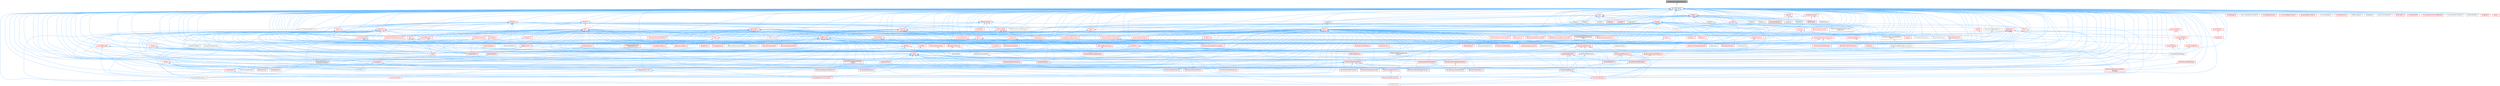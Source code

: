 digraph "CopyQualifiersAndRefsFromTo.h"
{
 // INTERACTIVE_SVG=YES
 // LATEX_PDF_SIZE
  bgcolor="transparent";
  edge [fontname=Helvetica,fontsize=10,labelfontname=Helvetica,labelfontsize=10];
  node [fontname=Helvetica,fontsize=10,shape=box,height=0.2,width=0.4];
  Node1 [id="Node000001",label="CopyQualifiersAndRefsFromTo.h",height=0.2,width=0.4,color="gray40", fillcolor="grey60", style="filled", fontcolor="black",tooltip=" "];
  Node1 -> Node2 [id="edge1_Node000001_Node000002",dir="back",color="steelblue1",style="solid",tooltip=" "];
  Node2 [id="Node000002",label="UnrealTemplate.h",height=0.2,width=0.4,color="red", fillcolor="#FFF0F0", style="filled",URL="$d4/d24/UnrealTemplate_8h.html",tooltip=" "];
  Node2 -> Node3 [id="edge2_Node000002_Node000003",dir="back",color="steelblue1",style="solid",tooltip=" "];
  Node3 [id="Node000003",label="AnimBlueprintExtension\l_PropertyAccess.h",height=0.2,width=0.4,color="red", fillcolor="#FFF0F0", style="filled",URL="$d2/db8/AnimBlueprintExtension__PropertyAccess_8h.html",tooltip=" "];
  Node2 -> Node5 [id="edge3_Node000002_Node000005",dir="back",color="steelblue1",style="solid",tooltip=" "];
  Node5 [id="Node000005",label="AnyOf.h",height=0.2,width=0.4,color="red", fillcolor="#FFF0F0", style="filled",URL="$d9/dcd/Algo_2AnyOf_8h.html",tooltip=" "];
  Node5 -> Node6 [id="edge4_Node000005_Node000006",dir="back",color="steelblue1",style="solid",tooltip=" "];
  Node6 [id="Node000006",label="MovieSceneEntityManager.h",height=0.2,width=0.4,color="red", fillcolor="#FFF0F0", style="filled",URL="$d5/d5b/MovieSceneEntityManager_8h.html",tooltip=" "];
  Node2 -> Node277 [id="edge5_Node000002_Node000277",dir="back",color="steelblue1",style="solid",tooltip=" "];
  Node277 [id="Node000277",label="App.h",height=0.2,width=0.4,color="red", fillcolor="#FFF0F0", style="filled",URL="$de/d8b/App_8h.html",tooltip=" "];
  Node277 -> Node279 [id="edge6_Node000277_Node000279",dir="back",color="steelblue1",style="solid",tooltip=" "];
  Node279 [id="Node000279",label="Core.h",height=0.2,width=0.4,color="red", fillcolor="#FFF0F0", style="filled",URL="$d6/dd7/Core_8h.html",tooltip=" "];
  Node277 -> Node288 [id="edge7_Node000277_Node000288",dir="back",color="steelblue1",style="solid",tooltip=" "];
  Node288 [id="Node000288",label="CoreSharedPCH.h",height=0.2,width=0.4,color="red", fillcolor="#FFF0F0", style="filled",URL="$d8/de5/CoreSharedPCH_8h.html",tooltip=" "];
  Node277 -> Node299 [id="edge8_Node000277_Node000299",dir="back",color="steelblue1",style="solid",tooltip=" "];
  Node299 [id="Node000299",label="ParallelFor.h",height=0.2,width=0.4,color="red", fillcolor="#FFF0F0", style="filled",URL="$d2/da1/ParallelFor_8h.html",tooltip=" "];
  Node299 -> Node288 [id="edge9_Node000299_Node000288",dir="back",color="steelblue1",style="solid",tooltip=" "];
  Node299 -> Node335 [id="edge10_Node000299_Node000335",dir="back",color="steelblue1",style="solid",tooltip=" "];
  Node335 [id="Node000335",label="MarchingCubes.h",height=0.2,width=0.4,color="red", fillcolor="#FFF0F0", style="filled",URL="$d8/d16/MarchingCubes_8h.html",tooltip=" "];
  Node2 -> Node1185 [id="edge11_Node000002_Node001185",dir="back",color="steelblue1",style="solid",tooltip=" "];
  Node1185 [id="Node001185",label="Archive.h",height=0.2,width=0.4,color="red", fillcolor="#FFF0F0", style="filled",URL="$d7/d3b/Archive_8h.html",tooltip=" "];
  Node1185 -> Node8298 [id="edge12_Node001185_Node008298",dir="back",color="steelblue1",style="solid",tooltip=" "];
  Node8298 [id="Node008298",label="Array.h",height=0.2,width=0.4,color="red", fillcolor="#FFF0F0", style="filled",URL="$df/dd0/Array_8h.html",tooltip=" "];
  Node8298 -> Node277 [id="edge13_Node008298_Node000277",dir="back",color="steelblue1",style="solid",tooltip=" "];
  Node8298 -> Node1701 [id="edge14_Node008298_Node001701",dir="back",color="steelblue1",style="solid",tooltip=" "];
  Node1701 [id="Node001701",label="AssetData.h",height=0.2,width=0.4,color="red", fillcolor="#FFF0F0", style="filled",URL="$d9/d19/AssetData_8h.html",tooltip=" "];
  Node1701 -> Node1738 [id="edge15_Node001701_Node001738",dir="back",color="steelblue1",style="solid",tooltip=" "];
  Node1738 [id="Node001738",label="CollectionDragDropOp.h",height=0.2,width=0.4,color="grey40", fillcolor="white", style="filled",URL="$d6/d23/CollectionDragDropOp_8h.html",tooltip=" "];
  Node1701 -> Node1875 [id="edge16_Node001701_Node001875",dir="back",color="steelblue1",style="solid",tooltip=" "];
  Node1875 [id="Node001875",label="EdGraphSchema_K2.h",height=0.2,width=0.4,color="red", fillcolor="#FFF0F0", style="filled",URL="$d0/dcf/EdGraphSchema__K2_8h.html",tooltip=" "];
  Node1875 -> Node1879 [id="edge17_Node001875_Node001879",dir="back",color="steelblue1",style="solid",tooltip=" "];
  Node1879 [id="Node001879",label="BlueprintTypePromotion.h",height=0.2,width=0.4,color="grey40", fillcolor="white", style="filled",URL="$d2/d23/BlueprintTypePromotion_8h.html",tooltip=" "];
  Node1875 -> Node1880 [id="edge18_Node001875_Node001880",dir="back",color="steelblue1",style="solid",tooltip=" "];
  Node1880 [id="Node001880",label="EdGraphSchema_K2_Actions.h",height=0.2,width=0.4,color="red", fillcolor="#FFF0F0", style="filled",URL="$d8/d9c/EdGraphSchema__K2__Actions_8h.html",tooltip=" "];
  Node8298 -> Node7504 [id="edge19_Node008298_Node007504",dir="back",color="steelblue1",style="solid",tooltip=" "];
  Node7504 [id="Node007504",label="AssetRegistryTagsContext.h",height=0.2,width=0.4,color="red", fillcolor="#FFF0F0", style="filled",URL="$d1/d74/AssetRegistryTagsContext_8h.html",tooltip=" "];
  Node8298 -> Node1047 [id="edge20_Node008298_Node001047",dir="back",color="steelblue1",style="solid",tooltip=" "];
  Node1047 [id="Node001047",label="BlueprintEditor.h",height=0.2,width=0.4,color="red", fillcolor="#FFF0F0", style="filled",URL="$df/d7d/BlueprintEditor_8h.html",tooltip=" "];
  Node1047 -> Node1054 [id="edge21_Node001047_Node001054",dir="back",color="steelblue1",style="solid",tooltip=" "];
  Node1054 [id="Node001054",label="SBlueprintEditorSelected\lDebugObjectWidget.h",height=0.2,width=0.4,color="grey40", fillcolor="white", style="filled",URL="$de/d6c/SBlueprintEditorSelectedDebugObjectWidget_8h.html",tooltip=" "];
  Node1047 -> Node1056 [id="edge22_Node001047_Node001056",dir="back",color="steelblue1",style="solid",tooltip=" "];
  Node1056 [id="Node001056",label="SSCSEditor.h",height=0.2,width=0.4,color="grey40", fillcolor="white", style="filled",URL="$d0/d2e/SSCSEditor_8h.html",tooltip=" "];
  Node8298 -> Node1879 [id="edge23_Node008298_Node001879",dir="back",color="steelblue1",style="solid",tooltip=" "];
  Node8298 -> Node15 [id="edge24_Node008298_Node000015",dir="back",color="steelblue1",style="solid",tooltip=" "];
  Node15 [id="Node000015",label="BoolPropertyTrackEditor.h",height=0.2,width=0.4,color="red", fillcolor="#FFF0F0", style="filled",URL="$db/d07/BoolPropertyTrackEditor_8h.html",tooltip=" "];
  Node8298 -> Node8509 [id="edge25_Node008298_Node008509",dir="back",color="steelblue1",style="solid",tooltip=" "];
  Node8509 [id="Node008509",label="Change.h",height=0.2,width=0.4,color="red", fillcolor="#FFF0F0", style="filled",URL="$d2/d78/Change_8h.html",tooltip=" "];
  Node8298 -> Node1584 [id="edge26_Node008298_Node001584",dir="back",color="steelblue1",style="solid",tooltip=" "];
  Node1584 [id="Node001584",label="Class.h",height=0.2,width=0.4,color="red", fillcolor="#FFF0F0", style="filled",URL="$d4/d05/Class_8h.html",tooltip=" "];
  Node1584 -> Node1701 [id="edge27_Node001584_Node001701",dir="back",color="steelblue1",style="solid",tooltip=" "];
  Node1584 -> Node2404 [id="edge28_Node001584_Node002404",dir="back",color="steelblue1",style="solid",tooltip=" "];
  Node2404 [id="Node002404",label="Casts.h",height=0.2,width=0.4,color="red", fillcolor="#FFF0F0", style="filled",URL="$d4/d55/Casts_8h.html",tooltip=" "];
  Node2404 -> Node2397 [id="edge29_Node002404_Node002397",dir="back",color="steelblue1",style="solid",tooltip=" "];
  Node2397 [id="Node002397",label="BlueprintNodeSpawner.h",height=0.2,width=0.4,color="red", fillcolor="#FFF0F0", style="filled",URL="$d1/de9/BlueprintNodeSpawner_8h.html",tooltip=" "];
  Node2404 -> Node1880 [id="edge30_Node002404_Node001880",dir="back",color="steelblue1",style="solid",tooltip=" "];
  Node2404 -> Node3143 [id="edge31_Node002404_Node003143",dir="back",color="steelblue1",style="solid",tooltip=" "];
  Node3143 [id="Node003143",label="LazyObjectPtr.h",height=0.2,width=0.4,color="red", fillcolor="#FFF0F0", style="filled",URL="$d0/d2a/LazyObjectPtr_8h.html",tooltip=" "];
  Node2404 -> Node3879 [id="edge32_Node002404_Node003879",dir="back",color="steelblue1",style="solid",tooltip=" "];
  Node3879 [id="Node003879",label="LiveLinkTypes.h",height=0.2,width=0.4,color="red", fillcolor="#FFF0F0", style="filled",URL="$d2/d4c/LiveLinkTypes_8h.html",tooltip=" "];
  Node3879 -> Node3909 [id="edge33_Node003879_Node003909",dir="back",color="steelblue1",style="solid",tooltip=" "];
  Node3909 [id="Node003909",label="LiveLinkProvider.h",height=0.2,width=0.4,color="red", fillcolor="#FFF0F0", style="filled",URL="$de/d9f/LiveLinkProvider_8h.html",tooltip=" "];
  Node2404 -> Node3296 [id="edge34_Node002404_Node003296",dir="back",color="steelblue1",style="solid",tooltip=" "];
  Node3296 [id="Node003296",label="MovieScene.h",height=0.2,width=0.4,color="red", fillcolor="#FFF0F0", style="filled",URL="$df/da9/MovieScene_8h.html",tooltip=" "];
  Node2404 -> Node59 [id="edge35_Node002404_Node000059",dir="back",color="steelblue1",style="solid",tooltip=" "];
  Node59 [id="Node000059",label="MovieScenePreAnimatedState\lStorage.h",height=0.2,width=0.4,color="red", fillcolor="#FFF0F0", style="filled",URL="$db/d56/MovieScenePreAnimatedStateStorage_8h.html",tooltip=" "];
  Node2404 -> Node1056 [id="edge36_Node002404_Node001056",dir="back",color="steelblue1",style="solid",tooltip=" "];
  Node1584 -> Node1875 [id="edge37_Node001584_Node001875",dir="back",color="steelblue1",style="solid",tooltip=" "];
  Node1584 -> Node1880 [id="edge38_Node001584_Node001880",dir="back",color="steelblue1",style="solid",tooltip=" "];
  Node1584 -> Node1276 [id="edge39_Node001584_Node001276",dir="back",color="steelblue1",style="solid",tooltip=" "];
  Node1276 [id="Node001276",label="InteractiveTool.h",height=0.2,width=0.4,color="red", fillcolor="#FFF0F0", style="filled",URL="$d5/d55/InteractiveTool_8h.html",tooltip=" "];
  Node1584 -> Node3879 [id="edge40_Node001584_Node003879",dir="back",color="steelblue1",style="solid",tooltip=" "];
  Node1584 -> Node3770 [id="edge41_Node001584_Node003770",dir="back",color="steelblue1",style="solid",tooltip=" "];
  Node3770 [id="Node003770",label="MovieSceneBoolChannel.h",height=0.2,width=0.4,color="red", fillcolor="#FFF0F0", style="filled",URL="$d9/d66/MovieSceneBoolChannel_8h.html",tooltip=" "];
  Node1584 -> Node3773 [id="edge42_Node001584_Node003773",dir="back",color="steelblue1",style="solid",tooltip=" "];
  Node3773 [id="Node003773",label="MovieSceneByteChannel.h",height=0.2,width=0.4,color="red", fillcolor="#FFF0F0", style="filled",URL="$d2/dda/MovieSceneByteChannel_8h.html",tooltip=" "];
  Node3773 -> Node3774 [id="edge43_Node003773_Node003774",dir="back",color="steelblue1",style="solid",tooltip=" "];
  Node3774 [id="Node003774",label="MovieSceneParticleSection.h",height=0.2,width=0.4,color="red", fillcolor="#FFF0F0", style="filled",URL="$d4/ddc/MovieSceneParticleSection_8h.html",tooltip=" "];
  Node1584 -> Node4957 [id="edge44_Node001584_Node004957",dir="back",color="steelblue1",style="solid",tooltip=" "];
  Node4957 [id="Node004957",label="MovieSceneChannelData.h",height=0.2,width=0.4,color="red", fillcolor="#FFF0F0", style="filled",URL="$d1/da4/MovieSceneChannelData_8h.html",tooltip=" "];
  Node4957 -> Node3769 [id="edge45_Node004957_Node003769",dir="back",color="steelblue1",style="solid",tooltip=" "];
  Node3769 [id="Node003769",label="MovieSceneAudioTriggerChannel.h",height=0.2,width=0.4,color="red", fillcolor="#FFF0F0", style="filled",URL="$db/d7a/MovieSceneAudioTriggerChannel_8h.html",tooltip=" "];
  Node4957 -> Node3770 [id="edge46_Node004957_Node003770",dir="back",color="steelblue1",style="solid",tooltip=" "];
  Node4957 -> Node3773 [id="edge47_Node004957_Node003773",dir="back",color="steelblue1",style="solid",tooltip=" "];
  Node4957 -> Node3782 [id="edge48_Node004957_Node003782",dir="back",color="steelblue1",style="solid",tooltip=" "];
  Node3782 [id="Node003782",label="MovieSceneDoubleChannel.h",height=0.2,width=0.4,color="red", fillcolor="#FFF0F0", style="filled",URL="$d3/d7d/MovieSceneDoubleChannel_8h.html",tooltip=" "];
  Node4957 -> Node3787 [id="edge49_Node004957_Node003787",dir="back",color="steelblue1",style="solid",tooltip=" "];
  Node3787 [id="Node003787",label="MovieSceneFloatChannel.h",height=0.2,width=0.4,color="red", fillcolor="#FFF0F0", style="filled",URL="$d9/d9e/MovieSceneFloatChannel_8h.html",tooltip=" "];
  Node4957 -> Node3789 [id="edge50_Node004957_Node003789",dir="back",color="steelblue1",style="solid",tooltip=" "];
  Node3789 [id="Node003789",label="MovieSceneIntegerChannel.h",height=0.2,width=0.4,color="red", fillcolor="#FFF0F0", style="filled",URL="$de/d6a/MovieSceneIntegerChannel_8h.html",tooltip=" "];
  Node4957 -> Node3774 [id="edge51_Node004957_Node003774",dir="back",color="steelblue1",style="solid",tooltip=" "];
  Node4957 -> Node3794 [id="edge52_Node004957_Node003794",dir="back",color="steelblue1",style="solid",tooltip=" "];
  Node3794 [id="Node003794",label="MovieSceneStringChannel.h",height=0.2,width=0.4,color="red", fillcolor="#FFF0F0", style="filled",URL="$d3/de2/MovieSceneStringChannel_8h.html",tooltip=" "];
  Node1584 -> Node3782 [id="edge53_Node001584_Node003782",dir="back",color="steelblue1",style="solid",tooltip=" "];
  Node1584 -> Node101 [id="edge54_Node001584_Node000101",dir="back",color="steelblue1",style="solid",tooltip=" "];
  Node101 [id="Node000101",label="MovieSceneEvalTemplate.h",height=0.2,width=0.4,color="red", fillcolor="#FFF0F0", style="filled",URL="$d2/d6c/MovieSceneEvalTemplate_8h.html",tooltip=" "];
  Node101 -> Node109 [id="edge55_Node000101_Node000109",dir="back",color="steelblue1",style="solid",tooltip=" "];
  Node109 [id="Node000109",label="MovieSceneEvaluationTrack.h",height=0.2,width=0.4,color="red", fillcolor="#FFF0F0", style="filled",URL="$d1/de1/MovieSceneEvaluationTrack_8h.html",tooltip=" "];
  Node1584 -> Node4963 [id="edge56_Node001584_Node004963",dir="back",color="steelblue1",style="solid",tooltip=" "];
  Node4963 [id="Node004963",label="MovieSceneEvaluationField.h",height=0.2,width=0.4,color="red", fillcolor="#FFF0F0", style="filled",URL="$d6/d5d/MovieSceneEvaluationField_8h.html",tooltip=" "];
  Node4963 -> Node109 [id="edge57_Node004963_Node000109",dir="back",color="steelblue1",style="solid",tooltip=" "];
  Node1584 -> Node109 [id="edge58_Node001584_Node000109",dir="back",color="steelblue1",style="solid",tooltip=" "];
  Node1584 -> Node3787 [id="edge59_Node001584_Node003787",dir="back",color="steelblue1",style="solid",tooltip=" "];
  Node1584 -> Node3789 [id="edge60_Node001584_Node003789",dir="back",color="steelblue1",style="solid",tooltip=" "];
  Node1584 -> Node3774 [id="edge61_Node001584_Node003774",dir="back",color="steelblue1",style="solid",tooltip=" "];
  Node1584 -> Node4968 [id="edge62_Node001584_Node004968",dir="back",color="steelblue1",style="solid",tooltip=" "];
  Node4968 [id="Node004968",label="MovieSceneSequenceHierarchy.h",height=0.2,width=0.4,color="red", fillcolor="#FFF0F0", style="filled",URL="$d0/dd7/MovieSceneSequenceHierarchy_8h.html",tooltip=" "];
  Node1584 -> Node4997 [id="edge63_Node001584_Node004997",dir="back",color="steelblue1",style="solid",tooltip=" "];
  Node4997 [id="Node004997",label="MovieSceneSequenceInstance\lData.h",height=0.2,width=0.4,color="red", fillcolor="#FFF0F0", style="filled",URL="$db/d1e/MovieSceneSequenceInstanceData_8h.html",tooltip=" "];
  Node4997 -> Node4968 [id="edge64_Node004997_Node004968",dir="back",color="steelblue1",style="solid",tooltip=" "];
  Node1584 -> Node3794 [id="edge65_Node001584_Node003794",dir="back",color="steelblue1",style="solid",tooltip=" "];
  Node1584 -> Node4970 [id="edge66_Node001584_Node004970",dir="back",color="steelblue1",style="solid",tooltip=" "];
  Node4970 [id="Node004970",label="MovieSceneTrackImplementation.h",height=0.2,width=0.4,color="red", fillcolor="#FFF0F0", style="filled",URL="$d8/d4a/MovieSceneTrackImplementation_8h.html",tooltip=" "];
  Node4970 -> Node109 [id="edge67_Node004970_Node000109",dir="back",color="steelblue1",style="solid",tooltip=" "];
  Node1584 -> Node95 [id="edge68_Node001584_Node000095",dir="back",color="steelblue1",style="solid",tooltip=" "];
  Node95 [id="Node000095",label="MovieSceneTrackInstance.h",height=0.2,width=0.4,color="red", fillcolor="#FFF0F0", style="filled",URL="$d4/d28/MovieSceneTrackInstance_8h.html",tooltip=" "];
  Node8298 -> Node1738 [id="edge69_Node008298_Node001738",dir="back",color="steelblue1",style="solid",tooltip=" "];
  Node8298 -> Node8308 [id="edge70_Node008298_Node008308",dir="back",color="steelblue1",style="solid",tooltip=" "];
  Node8308 [id="Node008308",label="CompactBinaryPackage.h",height=0.2,width=0.4,color="grey40", fillcolor="white", style="filled",URL="$de/d7e/CompactBinaryPackage_8h.html",tooltip=" "];
  Node8298 -> Node8319 [id="edge71_Node008298_Node008319",dir="back",color="steelblue1",style="solid",tooltip=" "];
  Node8319 [id="Node008319",label="CompositeBuffer.h",height=0.2,width=0.4,color="red", fillcolor="#FFF0F0", style="filled",URL="$da/d4b/CompositeBuffer_8h.html",tooltip=" "];
  Node8319 -> Node8307 [id="edge72_Node008319_Node008307",dir="back",color="steelblue1",style="solid",tooltip=" "];
  Node8307 [id="Node008307",label="CompactBinary.h",height=0.2,width=0.4,color="red", fillcolor="#FFF0F0", style="filled",URL="$da/d73/CompactBinary_8h.html",tooltip=" "];
  Node8307 -> Node8308 [id="edge73_Node008307_Node008308",dir="back",color="steelblue1",style="solid",tooltip=" "];
  Node8319 -> Node8308 [id="edge74_Node008319_Node008308",dir="back",color="steelblue1",style="solid",tooltip=" "];
  Node8319 -> Node8320 [id="edge75_Node008319_Node008320",dir="back",color="steelblue1",style="solid",tooltip=" "];
  Node8320 [id="Node008320",label="CompressedBuffer.h",height=0.2,width=0.4,color="red", fillcolor="#FFF0F0", style="filled",URL="$dd/d04/CompressedBuffer_8h.html",tooltip=" "];
  Node8320 -> Node8308 [id="edge76_Node008320_Node008308",dir="back",color="steelblue1",style="solid",tooltip=" "];
  Node8298 -> Node5357 [id="edge77_Node008298_Node005357",dir="back",color="steelblue1",style="solid",tooltip=" "];
  Node5357 [id="Node005357",label="ConfigCacheIni.h",height=0.2,width=0.4,color="red", fillcolor="#FFF0F0", style="filled",URL="$dd/d3f/ConfigCacheIni_8h.html",tooltip=" "];
  Node5357 -> Node279 [id="edge78_Node005357_Node000279",dir="back",color="steelblue1",style="solid",tooltip=" "];
  Node5357 -> Node288 [id="edge79_Node005357_Node000288",dir="back",color="steelblue1",style="solid",tooltip=" "];
  Node5357 -> Node5361 [id="edge80_Node005357_Node005361",dir="back",color="steelblue1",style="solid",tooltip=" "];
  Node5361 [id="Node005361",label="IPlatformFileManagedStorage\lWrapper.h",height=0.2,width=0.4,color="grey40", fillcolor="white", style="filled",URL="$db/d2e/IPlatformFileManagedStorageWrapper_8h.html",tooltip=" "];
  Node8298 -> Node5808 [id="edge81_Node008298_Node005808",dir="back",color="steelblue1",style="solid",tooltip=" "];
  Node5808 [id="Node005808",label="ConvexHull3.h",height=0.2,width=0.4,color="grey40", fillcolor="white", style="filled",URL="$d2/d83/ConvexHull3_8h.html",tooltip=" "];
  Node8298 -> Node8147 [id="edge82_Node008298_Node008147",dir="back",color="steelblue1",style="solid",tooltip=" "];
  Node8147 [id="Node008147",label="CookStats.h",height=0.2,width=0.4,color="red", fillcolor="#FFF0F0", style="filled",URL="$dc/d35/CookStats_8h.html",tooltip=" "];
  Node8298 -> Node279 [id="edge83_Node008298_Node000279",dir="back",color="steelblue1",style="solid",tooltip=" "];
  Node8298 -> Node5386 [id="edge84_Node008298_Node005386",dir="back",color="steelblue1",style="solid",tooltip=" "];
  Node5386 [id="Node005386",label="CoreMinimal.h",height=0.2,width=0.4,color="red", fillcolor="#FFF0F0", style="filled",URL="$d7/d67/CoreMinimal_8h.html",tooltip=" "];
  Node5386 -> Node3 [id="edge85_Node005386_Node000003",dir="back",color="steelblue1",style="solid",tooltip=" "];
  Node5386 -> Node2212 [id="edge86_Node005386_Node002212",dir="back",color="steelblue1",style="solid",tooltip=" "];
  Node2212 [id="Node002212",label="AttributeTypes.h",height=0.2,width=0.4,color="red", fillcolor="#FFF0F0", style="filled",URL="$db/d70/AttributeTypes_8h.html",tooltip=" "];
  Node5386 -> Node1047 [id="edge87_Node005386_Node001047",dir="back",color="steelblue1",style="solid",tooltip=" "];
  Node5386 -> Node2397 [id="edge88_Node005386_Node002397",dir="back",color="steelblue1",style="solid",tooltip=" "];
  Node5386 -> Node1879 [id="edge89_Node005386_Node001879",dir="back",color="steelblue1",style="solid",tooltip=" "];
  Node5386 -> Node15 [id="edge90_Node005386_Node000015",dir="back",color="steelblue1",style="solid",tooltip=" "];
  Node5386 -> Node1738 [id="edge91_Node005386_Node001738",dir="back",color="steelblue1",style="solid",tooltip=" "];
  Node5386 -> Node5788 [id="edge92_Node005386_Node005788",dir="back",color="steelblue1",style="solid",tooltip=" "];
  Node5788 [id="Node005788",label="ContainmentQueries3.h",height=0.2,width=0.4,color="grey40", fillcolor="white", style="filled",URL="$d5/dc8/ContainmentQueries3_8h.html",tooltip=" "];
  Node5386 -> Node5808 [id="edge93_Node005386_Node005808",dir="back",color="steelblue1",style="solid",tooltip=" "];
  Node5386 -> Node279 [id="edge94_Node005386_Node000279",dir="back",color="steelblue1",style="solid",tooltip=" "];
  Node5386 -> Node288 [id="edge95_Node005386_Node000288",dir="back",color="steelblue1",style="solid",tooltip=" "];
  Node5386 -> Node5817 [id="edge96_Node005386_Node005817",dir="back",color="steelblue1",style="solid",tooltip=" "];
  Node5817 [id="Node005817",label="Coroutine.h",height=0.2,width=0.4,color="red", fillcolor="#FFF0F0", style="filled",URL="$d9/dfc/Coroutine_8h.html",tooltip=" "];
  Node5386 -> Node5865 [id="edge97_Node005386_Node005865",dir="back",color="steelblue1",style="solid",tooltip=" "];
  Node5865 [id="Node005865",label="Delaunay2.h",height=0.2,width=0.4,color="grey40", fillcolor="white", style="filled",URL="$d2/d4c/Delaunay2_8h.html",tooltip=" "];
  Node5386 -> Node6074 [id="edge98_Node005386_Node006074",dir="back",color="steelblue1",style="solid",tooltip=" "];
  Node6074 [id="Node006074",label="DynamicallyTypedValue.h",height=0.2,width=0.4,color="red", fillcolor="#FFF0F0", style="filled",URL="$db/d80/DynamicallyTypedValue_8h.html",tooltip=" "];
  Node5386 -> Node1875 [id="edge99_Node005386_Node001875",dir="back",color="steelblue1",style="solid",tooltip=" "];
  Node5386 -> Node1880 [id="edge100_Node005386_Node001880",dir="back",color="steelblue1",style="solid",tooltip=" "];
  Node5386 -> Node2017 [id="edge101_Node005386_Node002017",dir="back",color="steelblue1",style="solid",tooltip=" "];
  Node2017 [id="Node002017",label="FindInBlueprints.h",height=0.2,width=0.4,color="red", fillcolor="#FFF0F0", style="filled",URL="$d0/d27/FindInBlueprints_8h.html",tooltip=" "];
  Node2017 -> Node1047 [id="edge102_Node002017_Node001047",dir="back",color="steelblue1",style="solid",tooltip=" "];
  Node5386 -> Node6283 [id="edge103_Node005386_Node006283",dir="back",color="steelblue1",style="solid",tooltip=" "];
  Node6283 [id="Node006283",label="GenericOctree.h",height=0.2,width=0.4,color="red", fillcolor="#FFF0F0", style="filled",URL="$de/de6/GenericOctree_8h.html",tooltip=" "];
  Node5386 -> Node1276 [id="edge104_Node005386_Node001276",dir="back",color="steelblue1",style="solid",tooltip=" "];
  Node5386 -> Node2757 [id="edge105_Node005386_Node002757",dir="back",color="steelblue1",style="solid",tooltip=" "];
  Node2757 [id="Node002757",label="LevelInstanceActorImpl.h",height=0.2,width=0.4,color="red", fillcolor="#FFF0F0", style="filled",URL="$d6/df6/LevelInstanceActorImpl_8h.html",tooltip=" "];
  Node5386 -> Node3909 [id="edge106_Node005386_Node003909",dir="back",color="steelblue1",style="solid",tooltip=" "];
  Node5386 -> Node3879 [id="edge107_Node005386_Node003879",dir="back",color="steelblue1",style="solid",tooltip=" "];
  Node5386 -> Node1198 [id="edge108_Node005386_Node001198",dir="back",color="steelblue1",style="solid",tooltip=" "];
  Node1198 [id="Node001198",label="MaterialShared.h",height=0.2,width=0.4,color="red", fillcolor="#FFF0F0", style="filled",URL="$d7/d0b/MaterialShared_8h.html",tooltip=" "];
  Node5386 -> Node5507 [id="edge109_Node005386_Node005507",dir="back",color="steelblue1",style="solid",tooltip=" "];
  Node5507 [id="Node005507",label="MeshAttributeArray.h",height=0.2,width=0.4,color="red", fillcolor="#FFF0F0", style="filled",URL="$dd/dcf/MeshAttributeArray_8h.html",tooltip=" "];
  Node5507 -> Node5516 [id="edge110_Node005507_Node005516",dir="back",color="steelblue1",style="solid",tooltip=" "];
  Node5516 [id="Node005516",label="MeshDescription.h",height=0.2,width=0.4,color="red", fillcolor="#FFF0F0", style="filled",URL="$d5/d91/MeshDescription_8h.html",tooltip=" "];
  Node5516 -> Node5510 [id="edge111_Node005516_Node005510",dir="back",color="steelblue1",style="solid",tooltip=" "];
  Node5510 [id="Node005510",label="MeshDescriptionBase.h",height=0.2,width=0.4,color="red", fillcolor="#FFF0F0", style="filled",URL="$d3/d3c/MeshDescriptionBase_8h.html",tooltip=" "];
  Node5507 -> Node5525 [id="edge112_Node005507_Node005525",dir="back",color="steelblue1",style="solid",tooltip=" "];
  Node5525 [id="Node005525",label="MeshElementContainer.h",height=0.2,width=0.4,color="grey40", fillcolor="white", style="filled",URL="$d1/dfa/MeshElementContainer_8h.html",tooltip=" "];
  Node5525 -> Node5516 [id="edge113_Node005525_Node005516",dir="back",color="steelblue1",style="solid",tooltip=" "];
  Node5386 -> Node5525 [id="edge114_Node005386_Node005525",dir="back",color="steelblue1",style="solid",tooltip=" "];
  Node5386 -> Node3296 [id="edge115_Node005386_Node003296",dir="back",color="steelblue1",style="solid",tooltip=" "];
  Node5386 -> Node3805 [id="edge116_Node005386_Node003805",dir="back",color="steelblue1",style="solid",tooltip=" "];
  Node3805 [id="Node003805",label="MovieSceneClipboard.h",height=0.2,width=0.4,color="red", fillcolor="#FFF0F0", style="filled",URL="$d4/dc7/MovieSceneClipboard_8h.html",tooltip=" "];
  Node5386 -> Node101 [id="edge117_Node005386_Node000101",dir="back",color="steelblue1",style="solid",tooltip=" "];
  Node5386 -> Node4963 [id="edge118_Node005386_Node004963",dir="back",color="steelblue1",style="solid",tooltip=" "];
  Node5386 -> Node109 [id="edge119_Node005386_Node000109",dir="back",color="steelblue1",style="solid",tooltip=" "];
  Node5386 -> Node100 [id="edge120_Node005386_Node000100",dir="back",color="steelblue1",style="solid",tooltip=" "];
  Node100 [id="Node000100",label="MovieSceneExecutionTokens.h",height=0.2,width=0.4,color="red", fillcolor="#FFF0F0", style="filled",URL="$d7/dd2/MovieSceneExecutionTokens_8h.html",tooltip=" "];
  Node100 -> Node101 [id="edge121_Node000100_Node000101",dir="back",color="steelblue1",style="solid",tooltip=" "];
  Node5386 -> Node3774 [id="edge122_Node005386_Node003774",dir="back",color="steelblue1",style="solid",tooltip=" "];
  Node5386 -> Node4968 [id="edge123_Node005386_Node004968",dir="back",color="steelblue1",style="solid",tooltip=" "];
  Node5386 -> Node4997 [id="edge124_Node005386_Node004997",dir="back",color="steelblue1",style="solid",tooltip=" "];
  Node5386 -> Node6830 [id="edge125_Node005386_Node006830",dir="back",color="steelblue1",style="solid",tooltip=" "];
  Node6830 [id="Node006830",label="MovieSceneTemplateInterrogation.h",height=0.2,width=0.4,color="red", fillcolor="#FFF0F0", style="filled",URL="$de/dd7/MovieSceneTemplateInterrogation_8h.html",tooltip=" "];
  Node5386 -> Node4970 [id="edge126_Node005386_Node004970",dir="back",color="steelblue1",style="solid",tooltip=" "];
  Node5386 -> Node2050 [id="edge127_Node005386_Node002050",dir="back",color="steelblue1",style="solid",tooltip=" "];
  Node2050 [id="Node002050",label="NativeGameplayTags.h",height=0.2,width=0.4,color="red", fillcolor="#FFF0F0", style="filled",URL="$da/d7f/NativeGameplayTags_8h.html",tooltip=" "];
  Node5386 -> Node6891 [id="edge128_Node005386_Node006891",dir="back",color="steelblue1",style="solid",tooltip=" "];
  Node6891 [id="Node006891",label="Package.h",height=0.2,width=0.4,color="red", fillcolor="#FFF0F0", style="filled",URL="$dd/d79/Package_8h.html",tooltip=" "];
  Node6891 -> Node1701 [id="edge129_Node006891_Node001701",dir="back",color="steelblue1",style="solid",tooltip=" "];
  Node6891 -> Node1276 [id="edge130_Node006891_Node001276",dir="back",color="steelblue1",style="solid",tooltip=" "];
  Node6891 -> Node5370 [id="edge131_Node006891_Node005370",dir="back",color="steelblue1",style="solid",tooltip=" "];
  Node5370 [id="Node005370",label="SavePackage.h",height=0.2,width=0.4,color="grey40", fillcolor="white", style="filled",URL="$d7/d0a/SavePackage_8h.html",tooltip=" "];
  Node5386 -> Node6215 [id="edge132_Node005386_Node006215",dir="back",color="steelblue1",style="solid",tooltip=" "];
  Node6215 [id="Node006215",label="PackageReload.h",height=0.2,width=0.4,color="red", fillcolor="#FFF0F0", style="filled",URL="$d9/d25/PackageReload_8h.html",tooltip=" "];
  Node5386 -> Node7014 [id="edge133_Node005386_Node007014",dir="back",color="steelblue1",style="solid",tooltip=" "];
  Node7014 [id="Node007014",label="RenderGraphAllocator.h",height=0.2,width=0.4,color="red", fillcolor="#FFF0F0", style="filled",URL="$d4/da7/RenderGraphAllocator_8h.html",tooltip=" "];
  Node7014 -> Node6375 [id="edge134_Node007014_Node006375",dir="back",color="steelblue1",style="solid",tooltip=" "];
  Node6375 [id="Node006375",label="RenderGraphBlackboard.h",height=0.2,width=0.4,color="grey40", fillcolor="white", style="filled",URL="$d4/d32/RenderGraphBlackboard_8h.html",tooltip=" "];
  Node6375 -> Node5990 [id="edge135_Node006375_Node005990",dir="back",color="steelblue1",style="solid",tooltip=" "];
  Node5990 [id="Node005990",label="RenderGraphBuilder.h",height=0.2,width=0.4,color="red", fillcolor="#FFF0F0", style="filled",URL="$d4/d7b/RenderGraphBuilder_8h.html",tooltip=" "];
  Node5990 -> Node1432 [id="edge136_Node005990_Node001432",dir="back",color="steelblue1",style="solid",tooltip=" "];
  Node1432 [id="Node001432",label="RenderGraphUtils.h",height=0.2,width=0.4,color="red", fillcolor="#FFF0F0", style="filled",URL="$d6/d45/RenderGraphUtils_8h.html",tooltip=" "];
  Node1432 -> Node853 [id="edge137_Node001432_Node000853",dir="back",color="steelblue1",style="solid",tooltip=" "];
  Node853 [id="Node000853",label="PixelShaderUtils.h",height=0.2,width=0.4,color="grey40", fillcolor="white", style="filled",URL="$d1/dc7/PixelShaderUtils_8h.html",tooltip=" "];
  Node7014 -> Node5990 [id="edge138_Node007014_Node005990",dir="back",color="steelblue1",style="solid",tooltip=" "];
  Node7014 -> Node5988 [id="edge139_Node007014_Node005988",dir="back",color="steelblue1",style="solid",tooltip=" "];
  Node5988 [id="Node005988",label="RenderGraphEvent.h",height=0.2,width=0.4,color="red", fillcolor="#FFF0F0", style="filled",URL="$db/dbb/RenderGraphEvent_8h.html",tooltip=" "];
  Node5988 -> Node853 [id="edge140_Node005988_Node000853",dir="back",color="steelblue1",style="solid",tooltip=" "];
  Node5988 -> Node5990 [id="edge141_Node005988_Node005990",dir="back",color="steelblue1",style="solid",tooltip=" "];
  Node5988 -> Node5992 [id="edge142_Node005988_Node005992",dir="back",color="steelblue1",style="solid",tooltip=" "];
  Node5992 [id="Node005992",label="RenderGraphPass.h",height=0.2,width=0.4,color="red", fillcolor="#FFF0F0", style="filled",URL="$de/d49/RenderGraphPass_8h.html",tooltip=" "];
  Node5992 -> Node5990 [id="edge143_Node005992_Node005990",dir="back",color="steelblue1",style="solid",tooltip=" "];
  Node5988 -> Node1432 [id="edge144_Node005988_Node001432",dir="back",color="steelblue1",style="solid",tooltip=" "];
  Node7014 -> Node5992 [id="edge145_Node007014_Node005992",dir="back",color="steelblue1",style="solid",tooltip=" "];
  Node7014 -> Node6377 [id="edge146_Node007014_Node006377",dir="back",color="steelblue1",style="solid",tooltip=" "];
  Node6377 [id="Node006377",label="RenderGraphResources.h",height=0.2,width=0.4,color="red", fillcolor="#FFF0F0", style="filled",URL="$da/da0/RenderGraphResources_8h.html",tooltip=" "];
  Node6377 -> Node853 [id="edge147_Node006377_Node000853",dir="back",color="steelblue1",style="solid",tooltip=" "];
  Node6377 -> Node5990 [id="edge148_Node006377_Node005990",dir="back",color="steelblue1",style="solid",tooltip=" "];
  Node6377 -> Node5992 [id="edge149_Node006377_Node005992",dir="back",color="steelblue1",style="solid",tooltip=" "];
  Node6377 -> Node1432 [id="edge150_Node006377_Node001432",dir="back",color="steelblue1",style="solid",tooltip=" "];
  Node7014 -> Node1432 [id="edge151_Node007014_Node001432",dir="back",color="steelblue1",style="solid",tooltip=" "];
  Node5386 -> Node6369 [id="edge152_Node005386_Node006369",dir="back",color="steelblue1",style="solid",tooltip=" "];
  Node6369 [id="Node006369",label="RenderingThread.h",height=0.2,width=0.4,color="red", fillcolor="#FFF0F0", style="filled",URL="$dc/df7/RenderingThread_8h.html",tooltip=" "];
  Node5386 -> Node4625 [id="edge153_Node005386_Node004625",dir="back",color="steelblue1",style="solid",tooltip=" "];
  Node4625 [id="Node004625",label="ReplayPlaylistTracker.h",height=0.2,width=0.4,color="grey40", fillcolor="white", style="filled",URL="$d0/deb/ReplayPlaylistTracker_8h.html",tooltip=" "];
  Node5386 -> Node7050 [id="edge154_Node005386_Node007050",dir="back",color="steelblue1",style="solid",tooltip=" "];
  Node7050 [id="Node007050",label="RobinHoodHashTable.h",height=0.2,width=0.4,color="red", fillcolor="#FFF0F0", style="filled",URL="$d5/d10/RobinHoodHashTable_8h.html",tooltip=" "];
  Node7050 -> Node5990 [id="edge155_Node007050_Node005990",dir="back",color="steelblue1",style="solid",tooltip=" "];
  Node5386 -> Node4154 [id="edge156_Node005386_Node004154",dir="back",color="steelblue1",style="solid",tooltip=" "];
  Node4154 [id="Node004154",label="SBlueprintNamespaceEntry.h",height=0.2,width=0.4,color="grey40", fillcolor="white", style="filled",URL="$d4/d22/SBlueprintNamespaceEntry_8h.html",tooltip=" "];
  Node5386 -> Node4095 [id="edge157_Node005386_Node004095",dir="back",color="steelblue1",style="solid",tooltip=" "];
  Node4095 [id="Node004095",label="SCSVImportOptions.h",height=0.2,width=0.4,color="grey40", fillcolor="white", style="filled",URL="$d7/dfe/SCSVImportOptions_8h.html",tooltip=" "];
  Node5386 -> Node4143 [id="edge158_Node005386_Node004143",dir="back",color="steelblue1",style="solid",tooltip=" "];
  Node4143 [id="Node004143",label="SGraphActionMenu.h",height=0.2,width=0.4,color="red", fillcolor="#FFF0F0", style="filled",URL="$d0/d9a/SGraphActionMenu_8h.html",tooltip=" "];
  Node5386 -> Node1854 [id="edge159_Node005386_Node001854",dir="back",color="steelblue1",style="solid",tooltip=" "];
  Node1854 [id="Node001854",label="SGraphPinInteger.h",height=0.2,width=0.4,color="grey40", fillcolor="white", style="filled",URL="$df/d54/SGraphPinInteger_8h.html",tooltip=" "];
  Node5386 -> Node1037 [id="edge160_Node005386_Node001037",dir="back",color="steelblue1",style="solid",tooltip=" "];
  Node1037 [id="Node001037",label="SGraphPinIntegerSlider.h",height=0.2,width=0.4,color="grey40", fillcolor="white", style="filled",URL="$da/d60/SGraphPinIntegerSlider_8h.html",tooltip=" "];
  Node5386 -> Node4146 [id="edge161_Node005386_Node004146",dir="back",color="steelblue1",style="solid",tooltip=" "];
  Node4146 [id="Node004146",label="SKeySelector.h",height=0.2,width=0.4,color="grey40", fillcolor="white", style="filled",URL="$de/d62/SKeySelector_8h.html",tooltip=" "];
  Node5386 -> Node4147 [id="edge162_Node005386_Node004147",dir="back",color="steelblue1",style="solid",tooltip=" "];
  Node4147 [id="Node004147",label="SKismetDebugTreeView.h",height=0.2,width=0.4,color="red", fillcolor="#FFF0F0", style="filled",URL="$dc/df5/SKismetDebugTreeView_8h.html",tooltip=" "];
  Node5386 -> Node4098 [id="edge163_Node005386_Node004098",dir="back",color="steelblue1",style="solid",tooltip=" "];
  Node4098 [id="Node004098",label="SNameComboBox.h",height=0.2,width=0.4,color="red", fillcolor="#FFF0F0", style="filled",URL="$d8/d4b/SNameComboBox_8h.html",tooltip=" "];
  Node5386 -> Node2722 [id="edge164_Node005386_Node002722",dir="back",color="steelblue1",style="solid",tooltip=" "];
  Node2722 [id="Node002722",label="SNodePanel.h",height=0.2,width=0.4,color="red", fillcolor="#FFF0F0", style="filled",URL="$da/db1/SNodePanel_8h.html",tooltip=" "];
  Node5386 -> Node1056 [id="edge165_Node005386_Node001056",dir="back",color="steelblue1",style="solid",tooltip=" "];
  Node8298 -> Node288 [id="edge166_Node008298_Node000288",dir="back",color="steelblue1",style="solid",tooltip=" "];
  Node8298 -> Node7803 [id="edge167_Node008298_Node007803",dir="back",color="steelblue1",style="solid",tooltip=" "];
  Node7803 [id="Node007803",label="CsvProfiler.h",height=0.2,width=0.4,color="red", fillcolor="#FFF0F0", style="filled",URL="$d1/d9f/CsvProfiler_8h.html",tooltip=" "];
  Node7803 -> Node5990 [id="edge168_Node007803_Node005990",dir="back",color="steelblue1",style="solid",tooltip=" "];
  Node7803 -> Node5988 [id="edge169_Node007803_Node005988",dir="back",color="steelblue1",style="solid",tooltip=" "];
  Node8298 -> Node8035 [id="edge170_Node008298_Node008035",dir="back",color="steelblue1",style="solid",tooltip=" "];
  Node8035 [id="Node008035",label="CurveEditorTreeFilter.h",height=0.2,width=0.4,color="grey40", fillcolor="white", style="filled",URL="$d6/dcd/CurveEditorTreeFilter_8h.html",tooltip=" "];
  Node8298 -> Node7781 [id="edge171_Node008298_Node007781",dir="back",color="steelblue1",style="solid",tooltip=" "];
  Node7781 [id="Node007781",label="CustomVersion.h",height=0.2,width=0.4,color="red", fillcolor="#FFF0F0", style="filled",URL="$d4/d7b/CustomVersion_8h.html",tooltip=" "];
  Node7781 -> Node279 [id="edge172_Node007781_Node000279",dir="back",color="steelblue1",style="solid",tooltip=" "];
  Node7781 -> Node288 [id="edge173_Node007781_Node000288",dir="back",color="steelblue1",style="solid",tooltip=" "];
  Node7781 -> Node5516 [id="edge174_Node007781_Node005516",dir="back",color="steelblue1",style="solid",tooltip=" "];
  Node7781 -> Node6891 [id="edge175_Node007781_Node006891",dir="back",color="steelblue1",style="solid",tooltip=" "];
  Node8298 -> Node5865 [id="edge176_Node008298_Node005865",dir="back",color="steelblue1",style="solid",tooltip=" "];
  Node8298 -> Node5998 [id="edge177_Node008298_Node005998",dir="back",color="steelblue1",style="solid",tooltip=" "];
  Node5998 [id="Node005998",label="DynamicMesh3.h",height=0.2,width=0.4,color="red", fillcolor="#FFF0F0", style="filled",URL="$d5/d34/DynamicMesh3_8h.html",tooltip=" "];
  Node5998 -> Node1211 [id="edge178_Node005998_Node001211",dir="back",color="steelblue1",style="solid",tooltip=" "];
  Node1211 [id="Node001211",label="DynamicMeshChangeTracker.h",height=0.2,width=0.4,color="red", fillcolor="#FFF0F0", style="filled",URL="$dd/df0/DynamicMeshChangeTracker_8h.html",tooltip=" "];
  Node5998 -> Node5999 [id="edge179_Node005998_Node005999",dir="back",color="steelblue1",style="solid",tooltip=" "];
  Node5999 [id="Node005999",label="DynamicMeshOverlay.h",height=0.2,width=0.4,color="red", fillcolor="#FFF0F0", style="filled",URL="$de/d26/DynamicMeshOverlay_8h.html",tooltip=" "];
  Node5999 -> Node1211 [id="edge180_Node005999_Node001211",dir="back",color="steelblue1",style="solid",tooltip=" "];
  Node8298 -> Node1211 [id="edge181_Node008298_Node001211",dir="back",color="steelblue1",style="solid",tooltip=" "];
  Node8298 -> Node5999 [id="edge182_Node008298_Node005999",dir="back",color="steelblue1",style="solid",tooltip=" "];
  Node8298 -> Node1875 [id="edge183_Node008298_Node001875",dir="back",color="steelblue1",style="solid",tooltip=" "];
  Node8298 -> Node1880 [id="edge184_Node008298_Node001880",dir="back",color="steelblue1",style="solid",tooltip=" "];
  Node8298 -> Node7901 [id="edge185_Node008298_Node007901",dir="back",color="steelblue1",style="solid",tooltip=" "];
  Node7901 [id="Node007901",label="ExpressionParserTypes.h",height=0.2,width=0.4,color="red", fillcolor="#FFF0F0", style="filled",URL="$da/d8d/ExpressionParserTypes_8h.html",tooltip=" "];
  Node8298 -> Node7911 [id="edge186_Node008298_Node007911",dir="back",color="steelblue1",style="solid",tooltip=" "];
  Node7911 [id="Node007911",label="FeedbackContext.h",height=0.2,width=0.4,color="red", fillcolor="#FFF0F0", style="filled",URL="$dd/d76/FeedbackContext_8h.html",tooltip=" "];
  Node7911 -> Node279 [id="edge187_Node007911_Node000279",dir="back",color="steelblue1",style="solid",tooltip=" "];
  Node7911 -> Node288 [id="edge188_Node007911_Node000288",dir="back",color="steelblue1",style="solid",tooltip=" "];
  Node8298 -> Node5364 [id="edge189_Node008298_Node005364",dir="back",color="steelblue1",style="solid",tooltip=" "];
  Node5364 [id="Node005364",label="Field.h",height=0.2,width=0.4,color="red", fillcolor="#FFF0F0", style="filled",URL="$d8/db3/Field_8h.html",tooltip=" "];
  Node5364 -> Node1584 [id="edge190_Node005364_Node001584",dir="back",color="steelblue1",style="solid",tooltip=" "];
  Node5364 -> Node5366 [id="edge191_Node005364_Node005366",dir="back",color="steelblue1",style="solid",tooltip=" "];
  Node5366 [id="Node005366",label="FieldPath.h",height=0.2,width=0.4,color="red", fillcolor="#FFF0F0", style="filled",URL="$d7/d6c/FieldPath_8h.html",tooltip=" "];
  Node5366 -> Node1584 [id="edge192_Node005366_Node001584",dir="back",color="steelblue1",style="solid",tooltip=" "];
  Node8298 -> Node5366 [id="edge193_Node008298_Node005366",dir="back",color="steelblue1",style="solid",tooltip=" "];
  Node8298 -> Node7420 [id="edge194_Node008298_Node007420",dir="back",color="steelblue1",style="solid",tooltip=" "];
  Node7420 [id="Node007420",label="FileHelper.h",height=0.2,width=0.4,color="red", fillcolor="#FFF0F0", style="filled",URL="$d8/dfe/FileHelper_8h.html",tooltip=" "];
  Node7420 -> Node279 [id="edge195_Node007420_Node000279",dir="back",color="steelblue1",style="solid",tooltip=" "];
  Node7420 -> Node288 [id="edge196_Node007420_Node000288",dir="back",color="steelblue1",style="solid",tooltip=" "];
  Node8298 -> Node2017 [id="edge197_Node008298_Node002017",dir="back",color="steelblue1",style="solid",tooltip=" "];
  Node8298 -> Node6283 [id="edge198_Node008298_Node006283",dir="back",color="steelblue1",style="solid",tooltip=" "];
  Node8298 -> Node7674 [id="edge199_Node008298_Node007674",dir="back",color="steelblue1",style="solid",tooltip=" "];
  Node7674 [id="Node007674",label="GenericPlatformCrashContext.h",height=0.2,width=0.4,color="red", fillcolor="#FFF0F0", style="filled",URL="$dd/d2c/GenericPlatformCrashContext_8h.html",tooltip=" "];
  Node8298 -> Node8109 [id="edge200_Node008298_Node008109",dir="back",color="steelblue1",style="solid",tooltip=" "];
  Node8109 [id="Node008109",label="Histogram.h",height=0.2,width=0.4,color="red", fillcolor="#FFF0F0", style="filled",URL="$d7/db2/Histogram_8h.html",tooltip=" "];
  Node8109 -> Node288 [id="edge201_Node008109_Node000288",dir="back",color="steelblue1",style="solid",tooltip=" "];
  Node8298 -> Node127 [id="edge202_Node008298_Node000127",dir="back",color="steelblue1",style="solid",tooltip=" "];
  Node127 [id="Node000127",label="IMovieSceneEntityProvider.h",height=0.2,width=0.4,color="red", fillcolor="#FFF0F0", style="filled",URL="$dc/de1/IMovieSceneEntityProvider_8h.html",tooltip=" "];
  Node8298 -> Node5361 [id="edge203_Node008298_Node005361",dir="back",color="steelblue1",style="solid",tooltip=" "];
  Node8298 -> Node1276 [id="edge204_Node008298_Node001276",dir="back",color="steelblue1",style="solid",tooltip=" "];
  Node8298 -> Node8025 [id="edge205_Node008298_Node008025",dir="back",color="steelblue1",style="solid",tooltip=" "];
  Node8025 [id="Node008025",label="InternationalizationManifest.h",height=0.2,width=0.4,color="red", fillcolor="#FFF0F0", style="filled",URL="$db/d51/InternationalizationManifest_8h.html",tooltip=" "];
  Node8298 -> Node6402 [id="edge206_Node008298_Node006402",dir="back",color="steelblue1",style="solid",tooltip=" "];
  Node6402 [id="Node006402",label="IoDispatcher.h",height=0.2,width=0.4,color="red", fillcolor="#FFF0F0", style="filled",URL="$d8/d3c/IoDispatcher_8h.html",tooltip=" "];
  Node8298 -> Node3909 [id="edge207_Node008298_Node003909",dir="back",color="steelblue1",style="solid",tooltip=" "];
  Node8298 -> Node3879 [id="edge208_Node008298_Node003879",dir="back",color="steelblue1",style="solid",tooltip=" "];
  Node8298 -> Node335 [id="edge209_Node008298_Node000335",dir="back",color="steelblue1",style="solid",tooltip=" "];
  Node8298 -> Node5507 [id="edge210_Node008298_Node005507",dir="back",color="steelblue1",style="solid",tooltip=" "];
  Node8298 -> Node5516 [id="edge211_Node008298_Node005516",dir="back",color="steelblue1",style="solid",tooltip=" "];
  Node8298 -> Node5510 [id="edge212_Node008298_Node005510",dir="back",color="steelblue1",style="solid",tooltip=" "];
  Node8298 -> Node5525 [id="edge213_Node008298_Node005525",dir="back",color="steelblue1",style="solid",tooltip=" "];
  Node8298 -> Node7980 [id="edge214_Node008298_Node007980",dir="back",color="steelblue1",style="solid",tooltip=" "];
  Node7980 [id="Node007980",label="ModuleManager.h",height=0.2,width=0.4,color="red", fillcolor="#FFF0F0", style="filled",URL="$d3/dd3/ModuleManager_8h.html",tooltip=" "];
  Node7980 -> Node1879 [id="edge215_Node007980_Node001879",dir="back",color="steelblue1",style="solid",tooltip=" "];
  Node7980 -> Node288 [id="edge216_Node007980_Node000288",dir="back",color="steelblue1",style="solid",tooltip=" "];
  Node8298 -> Node3296 [id="edge217_Node008298_Node003296",dir="back",color="steelblue1",style="solid",tooltip=" "];
  Node8298 -> Node98 [id="edge218_Node008298_Node000098",dir="back",color="steelblue1",style="solid",tooltip=" "];
  Node98 [id="Node000098",label="MovieSceneAccumulatedBlend\lState.h",height=0.2,width=0.4,color="grey40", fillcolor="white", style="filled",URL="$d6/d13/MovieSceneAccumulatedBlendState_8h.html",tooltip=" "];
  Node98 -> Node99 [id="edge219_Node000098_Node000099",dir="back",color="steelblue1",style="solid",tooltip=" "];
  Node99 [id="Node000099",label="MovieSceneBlendingAccumulator.h",height=0.2,width=0.4,color="grey40", fillcolor="white", style="filled",URL="$db/dc1/MovieSceneBlendingAccumulator_8h.html",tooltip=" "];
  Node99 -> Node100 [id="edge220_Node000099_Node000100",dir="back",color="steelblue1",style="solid",tooltip=" "];
  Node8298 -> Node3769 [id="edge221_Node008298_Node003769",dir="back",color="steelblue1",style="solid",tooltip=" "];
  Node8298 -> Node3770 [id="edge222_Node008298_Node003770",dir="back",color="steelblue1",style="solid",tooltip=" "];
  Node8298 -> Node3773 [id="edge223_Node008298_Node003773",dir="back",color="steelblue1",style="solid",tooltip=" "];
  Node8298 -> Node4957 [id="edge224_Node008298_Node004957",dir="back",color="steelblue1",style="solid",tooltip=" "];
  Node8298 -> Node3776 [id="edge225_Node008298_Node003776",dir="back",color="steelblue1",style="solid",tooltip=" "];
  Node3776 [id="Node003776",label="MovieSceneChannelProxy.h",height=0.2,width=0.4,color="red", fillcolor="#FFF0F0", style="filled",URL="$d8/dea/MovieSceneChannelProxy_8h.html",tooltip=" "];
  Node8298 -> Node3805 [id="edge226_Node008298_Node003805",dir="back",color="steelblue1",style="solid",tooltip=" "];
  Node8298 -> Node3782 [id="edge227_Node008298_Node003782",dir="back",color="steelblue1",style="solid",tooltip=" "];
  Node8298 -> Node6 [id="edge228_Node008298_Node000006",dir="back",color="steelblue1",style="solid",tooltip=" "];
  Node8298 -> Node7464 [id="edge229_Node008298_Node007464",dir="back",color="steelblue1",style="solid",tooltip=" "];
  Node7464 [id="Node007464",label="MovieSceneEntitySystemTypes.h",height=0.2,width=0.4,color="red", fillcolor="#FFF0F0", style="filled",URL="$da/d32/MovieSceneEntitySystemTypes_8h.html",tooltip=" "];
  Node7464 -> Node127 [id="edge230_Node007464_Node000127",dir="back",color="steelblue1",style="solid",tooltip=" "];
  Node7464 -> Node6 [id="edge231_Node007464_Node000006",dir="back",color="steelblue1",style="solid",tooltip=" "];
  Node7464 -> Node4963 [id="edge232_Node007464_Node004963",dir="back",color="steelblue1",style="solid",tooltip=" "];
  Node7464 -> Node59 [id="edge233_Node007464_Node000059",dir="back",color="steelblue1",style="solid",tooltip=" "];
  Node7464 -> Node122 [id="edge234_Node007464_Node000122",dir="back",color="steelblue1",style="solid",tooltip=" "];
  Node122 [id="Node000122",label="MovieScenePropertyRegistry.h",height=0.2,width=0.4,color="red", fillcolor="#FFF0F0", style="filled",URL="$da/d00/MovieScenePropertyRegistry_8h.html",tooltip=" "];
  Node8298 -> Node4963 [id="edge235_Node008298_Node004963",dir="back",color="steelblue1",style="solid",tooltip=" "];
  Node8298 -> Node109 [id="edge236_Node008298_Node000109",dir="back",color="steelblue1",style="solid",tooltip=" "];
  Node8298 -> Node7844 [id="edge237_Node008298_Node007844",dir="back",color="steelblue1",style="solid",tooltip=" "];
  Node7844 [id="Node007844",label="MovieSceneEvaluationTree.h",height=0.2,width=0.4,color="red", fillcolor="#FFF0F0", style="filled",URL="$d6/d33/MovieSceneEvaluationTree_8h.html",tooltip=" "];
  Node7844 -> Node4963 [id="edge238_Node007844_Node004963",dir="back",color="steelblue1",style="solid",tooltip=" "];
  Node7844 -> Node4968 [id="edge239_Node007844_Node004968",dir="back",color="steelblue1",style="solid",tooltip=" "];
  Node8298 -> Node100 [id="edge240_Node008298_Node000100",dir="back",color="steelblue1",style="solid",tooltip=" "];
  Node8298 -> Node3787 [id="edge241_Node008298_Node003787",dir="back",color="steelblue1",style="solid",tooltip=" "];
  Node8298 -> Node3789 [id="edge242_Node008298_Node003789",dir="back",color="steelblue1",style="solid",tooltip=" "];
  Node8298 -> Node3790 [id="edge243_Node008298_Node003790",dir="back",color="steelblue1",style="solid",tooltip=" "];
  Node3790 [id="Node003790",label="MovieSceneKeyStructHelper.h",height=0.2,width=0.4,color="red", fillcolor="#FFF0F0", style="filled",URL="$dc/d5c/MovieSceneKeyStructHelper_8h.html",tooltip=" "];
  Node8298 -> Node122 [id="edge244_Node008298_Node000122",dir="back",color="steelblue1",style="solid",tooltip=" "];
  Node8298 -> Node4968 [id="edge245_Node008298_Node004968",dir="back",color="steelblue1",style="solid",tooltip=" "];
  Node8298 -> Node3794 [id="edge246_Node008298_Node003794",dir="back",color="steelblue1",style="solid",tooltip=" "];
  Node8298 -> Node6830 [id="edge247_Node008298_Node006830",dir="back",color="steelblue1",style="solid",tooltip=" "];
  Node8298 -> Node95 [id="edge248_Node008298_Node000095",dir="back",color="steelblue1",style="solid",tooltip=" "];
  Node8298 -> Node6891 [id="edge249_Node008298_Node006891",dir="back",color="steelblue1",style="solid",tooltip=" "];
  Node8298 -> Node6215 [id="edge250_Node008298_Node006215",dir="back",color="steelblue1",style="solid",tooltip=" "];
  Node8298 -> Node8015 [id="edge251_Node008298_Node008015",dir="back",color="steelblue1",style="solid",tooltip=" "];
  Node8015 [id="Node008015",label="PagedArray.h",height=0.2,width=0.4,color="red", fillcolor="#FFF0F0", style="filled",URL="$db/d0b/Runtime_2Core_2Public_2Containers_2PagedArray_8h.html",tooltip=" "];
  Node8298 -> Node299 [id="edge252_Node008298_Node000299",dir="back",color="steelblue1",style="solid",tooltip=" "];
  Node8298 -> Node8344 [id="edge253_Node008298_Node008344",dir="back",color="steelblue1",style="solid",tooltip=" "];
  Node8344 [id="Node008344",label="Paths.h",height=0.2,width=0.4,color="red", fillcolor="#FFF0F0", style="filled",URL="$d4/d6c/Paths_8h.html",tooltip=" "];
  Node8344 -> Node5357 [id="edge254_Node008344_Node005357",dir="back",color="steelblue1",style="solid",tooltip=" "];
  Node8344 -> Node279 [id="edge255_Node008344_Node000279",dir="back",color="steelblue1",style="solid",tooltip=" "];
  Node8344 -> Node288 [id="edge256_Node008344_Node000288",dir="back",color="steelblue1",style="solid",tooltip=" "];
  Node8344 -> Node7796 [id="edge257_Node008344_Node007796",dir="back",color="steelblue1",style="solid",tooltip=" "];
  Node7796 [id="Node007796",label="DiagnosticTable.h",height=0.2,width=0.4,color="grey40", fillcolor="white", style="filled",URL="$d8/dd1/DiagnosticTable_8h.html",tooltip=" "];
  Node8344 -> Node5361 [id="edge258_Node008344_Node005361",dir="back",color="steelblue1",style="solid",tooltip=" "];
  Node8298 -> Node7829 [id="edge259_Node008298_Node007829",dir="back",color="steelblue1",style="solid",tooltip=" "];
  Node7829 [id="Node007829",label="ProgressCancel.h",height=0.2,width=0.4,color="red", fillcolor="#FFF0F0", style="filled",URL="$d9/d05/ProgressCancel_8h.html",tooltip=" "];
  Node7829 -> Node5808 [id="edge260_Node007829_Node005808",dir="back",color="steelblue1",style="solid",tooltip=" "];
  Node8298 -> Node7014 [id="edge261_Node008298_Node007014",dir="back",color="steelblue1",style="solid",tooltip=" "];
  Node8298 -> Node6375 [id="edge262_Node008298_Node006375",dir="back",color="steelblue1",style="solid",tooltip=" "];
  Node8298 -> Node5990 [id="edge263_Node008298_Node005990",dir="back",color="steelblue1",style="solid",tooltip=" "];
  Node8298 -> Node5988 [id="edge264_Node008298_Node005988",dir="back",color="steelblue1",style="solid",tooltip=" "];
  Node8298 -> Node5992 [id="edge265_Node008298_Node005992",dir="back",color="steelblue1",style="solid",tooltip=" "];
  Node8298 -> Node6377 [id="edge266_Node008298_Node006377",dir="back",color="steelblue1",style="solid",tooltip=" "];
  Node8298 -> Node1432 [id="edge267_Node008298_Node001432",dir="back",color="steelblue1",style="solid",tooltip=" "];
  Node8298 -> Node6369 [id="edge268_Node008298_Node006369",dir="back",color="steelblue1",style="solid",tooltip=" "];
  Node8298 -> Node6398 [id="edge269_Node008298_Node006398",dir="back",color="steelblue1",style="solid",tooltip=" "];
  Node6398 [id="Node006398",label="ReserveScheduler.h",height=0.2,width=0.4,color="grey40", fillcolor="white", style="filled",URL="$d3/dac/ReserveScheduler_8h.html",tooltip=" "];
  Node8298 -> Node1054 [id="edge270_Node008298_Node001054",dir="back",color="steelblue1",style="solid",tooltip=" "];
  Node8298 -> Node4154 [id="edge271_Node008298_Node004154",dir="back",color="steelblue1",style="solid",tooltip=" "];
  Node8298 -> Node4095 [id="edge272_Node008298_Node004095",dir="back",color="steelblue1",style="solid",tooltip=" "];
  Node8298 -> Node4143 [id="edge273_Node008298_Node004143",dir="back",color="steelblue1",style="solid",tooltip=" "];
  Node8298 -> Node4146 [id="edge274_Node008298_Node004146",dir="back",color="steelblue1",style="solid",tooltip=" "];
  Node8298 -> Node4147 [id="edge275_Node008298_Node004147",dir="back",color="steelblue1",style="solid",tooltip=" "];
  Node8298 -> Node4098 [id="edge276_Node008298_Node004098",dir="back",color="steelblue1",style="solid",tooltip=" "];
  Node8298 -> Node2722 [id="edge277_Node008298_Node002722",dir="back",color="steelblue1",style="solid",tooltip=" "];
  Node8298 -> Node4133 [id="edge278_Node008298_Node004133",dir="back",color="steelblue1",style="solid",tooltip=" "];
  Node4133 [id="Node004133",label="SOutlinerView.h",height=0.2,width=0.4,color="grey40", fillcolor="white", style="filled",URL="$d5/de1/SOutlinerView_8h.html",tooltip=" "];
  Node8298 -> Node1056 [id="edge279_Node008298_Node001056",dir="back",color="steelblue1",style="solid",tooltip=" "];
  Node8298 -> Node5370 [id="edge280_Node008298_Node005370",dir="back",color="steelblue1",style="solid",tooltip=" "];
  Node1185 -> Node1701 [id="edge281_Node001185_Node001701",dir="back",color="steelblue1",style="solid",tooltip=" "];
  Node1185 -> Node8572 [id="edge282_Node001185_Node008572",dir="back",color="steelblue1",style="solid",tooltip=" "];
  Node8572 [id="Node008572",label="BitArray.h",height=0.2,width=0.4,color="red", fillcolor="#FFF0F0", style="filled",URL="$d1/de4/BitArray_8h.html",tooltip=" "];
  Node8572 -> Node279 [id="edge283_Node008572_Node000279",dir="back",color="steelblue1",style="solid",tooltip=" "];
  Node8572 -> Node5386 [id="edge284_Node008572_Node005386",dir="back",color="steelblue1",style="solid",tooltip=" "];
  Node8572 -> Node288 [id="edge285_Node008572_Node000288",dir="back",color="steelblue1",style="solid",tooltip=" "];
  Node8572 -> Node1211 [id="edge286_Node008572_Node001211",dir="back",color="steelblue1",style="solid",tooltip=" "];
  Node8572 -> Node2017 [id="edge287_Node008572_Node002017",dir="back",color="steelblue1",style="solid",tooltip=" "];
  Node8572 -> Node5516 [id="edge288_Node008572_Node005516",dir="back",color="steelblue1",style="solid",tooltip=" "];
  Node8572 -> Node5525 [id="edge289_Node008572_Node005525",dir="back",color="steelblue1",style="solid",tooltip=" "];
  Node8572 -> Node6 [id="edge290_Node008572_Node000006",dir="back",color="steelblue1",style="solid",tooltip=" "];
  Node8572 -> Node7464 [id="edge291_Node008572_Node007464",dir="back",color="steelblue1",style="solid",tooltip=" "];
  Node8572 -> Node1054 [id="edge292_Node008572_Node001054",dir="back",color="steelblue1",style="solid",tooltip=" "];
  Node8572 -> Node4154 [id="edge293_Node008572_Node004154",dir="back",color="steelblue1",style="solid",tooltip=" "];
  Node8572 -> Node4095 [id="edge294_Node008572_Node004095",dir="back",color="steelblue1",style="solid",tooltip=" "];
  Node8572 -> Node4143 [id="edge295_Node008572_Node004143",dir="back",color="steelblue1",style="solid",tooltip=" "];
  Node8572 -> Node4146 [id="edge296_Node008572_Node004146",dir="back",color="steelblue1",style="solid",tooltip=" "];
  Node8572 -> Node4147 [id="edge297_Node008572_Node004147",dir="back",color="steelblue1",style="solid",tooltip=" "];
  Node8572 -> Node4098 [id="edge298_Node008572_Node004098",dir="back",color="steelblue1",style="solid",tooltip=" "];
  Node8572 -> Node4133 [id="edge299_Node008572_Node004133",dir="back",color="steelblue1",style="solid",tooltip=" "];
  Node8572 -> Node1056 [id="edge300_Node008572_Node001056",dir="back",color="steelblue1",style="solid",tooltip=" "];
  Node1185 -> Node5357 [id="edge301_Node001185_Node005357",dir="back",color="steelblue1",style="solid",tooltip=" "];
  Node1185 -> Node279 [id="edge302_Node001185_Node000279",dir="back",color="steelblue1",style="solid",tooltip=" "];
  Node1185 -> Node5386 [id="edge303_Node001185_Node005386",dir="back",color="steelblue1",style="solid",tooltip=" "];
  Node1185 -> Node288 [id="edge304_Node001185_Node000288",dir="back",color="steelblue1",style="solid",tooltip=" "];
  Node1185 -> Node5998 [id="edge305_Node001185_Node005998",dir="back",color="steelblue1",style="solid",tooltip=" "];
  Node1185 -> Node5364 [id="edge306_Node001185_Node005364",dir="back",color="steelblue1",style="solid",tooltip=" "];
  Node1185 -> Node7434 [id="edge307_Node001185_Node007434",dir="back",color="steelblue1",style="solid",tooltip=" "];
  Node7434 [id="Node007434",label="IPlatformFileCachedWrapper.h",height=0.2,width=0.4,color="grey40", fillcolor="white", style="filled",URL="$d2/d1a/IPlatformFileCachedWrapper_8h.html",tooltip=" "];
  Node1185 -> Node6402 [id="edge308_Node001185_Node006402",dir="back",color="steelblue1",style="solid",tooltip=" "];
  Node1185 -> Node3143 [id="edge309_Node001185_Node003143",dir="back",color="steelblue1",style="solid",tooltip=" "];
  Node1185 -> Node3879 [id="edge310_Node001185_Node003879",dir="back",color="steelblue1",style="solid",tooltip=" "];
  Node1185 -> Node5507 [id="edge311_Node001185_Node005507",dir="back",color="steelblue1",style="solid",tooltip=" "];
  Node1185 -> Node5525 [id="edge312_Node001185_Node005525",dir="back",color="steelblue1",style="solid",tooltip=" "];
  Node1185 -> Node7980 [id="edge313_Node001185_Node007980",dir="back",color="steelblue1",style="solid",tooltip=" "];
  Node1185 -> Node4963 [id="edge314_Node001185_Node004963",dir="back",color="steelblue1",style="solid",tooltip=" "];
  Node1185 -> Node7844 [id="edge315_Node001185_Node007844",dir="back",color="steelblue1",style="solid",tooltip=" "];
  Node1185 -> Node4968 [id="edge316_Node001185_Node004968",dir="back",color="steelblue1",style="solid",tooltip=" "];
  Node1185 -> Node95 [id="edge317_Node001185_Node000095",dir="back",color="steelblue1",style="solid",tooltip=" "];
  Node1185 -> Node8578 [id="edge318_Node001185_Node008578",dir="back",color="steelblue1",style="solid",tooltip=" "];
  Node8578 [id="Node008578",label="Optional.h",height=0.2,width=0.4,color="red", fillcolor="#FFF0F0", style="filled",URL="$d2/dae/Optional_8h.html",tooltip=" "];
  Node8578 -> Node277 [id="edge319_Node008578_Node000277",dir="back",color="steelblue1",style="solid",tooltip=" "];
  Node8578 -> Node1701 [id="edge320_Node008578_Node001701",dir="back",color="steelblue1",style="solid",tooltip=" "];
  Node8578 -> Node7504 [id="edge321_Node008578_Node007504",dir="back",color="steelblue1",style="solid",tooltip=" "];
  Node8578 -> Node1047 [id="edge322_Node008578_Node001047",dir="back",color="steelblue1",style="solid",tooltip=" "];
  Node8578 -> Node1584 [id="edge323_Node008578_Node001584",dir="back",color="steelblue1",style="solid",tooltip=" "];
  Node8578 -> Node1738 [id="edge324_Node008578_Node001738",dir="back",color="steelblue1",style="solid",tooltip=" "];
  Node8578 -> Node279 [id="edge325_Node008578_Node000279",dir="back",color="steelblue1",style="solid",tooltip=" "];
  Node8578 -> Node5386 [id="edge326_Node008578_Node005386",dir="back",color="steelblue1",style="solid",tooltip=" "];
  Node8578 -> Node288 [id="edge327_Node008578_Node000288",dir="back",color="steelblue1",style="solid",tooltip=" "];
  Node8578 -> Node7781 [id="edge328_Node008578_Node007781",dir="back",color="steelblue1",style="solid",tooltip=" "];
  Node8578 -> Node5998 [id="edge329_Node008578_Node005998",dir="back",color="steelblue1",style="solid",tooltip=" "];
  Node8578 -> Node1211 [id="edge330_Node008578_Node001211",dir="back",color="steelblue1",style="solid",tooltip=" "];
  Node8578 -> Node7901 [id="edge331_Node008578_Node007901",dir="back",color="steelblue1",style="solid",tooltip=" "];
  Node8578 -> Node5364 [id="edge332_Node008578_Node005364",dir="back",color="steelblue1",style="solid",tooltip=" "];
  Node8578 -> Node2017 [id="edge333_Node008578_Node002017",dir="back",color="steelblue1",style="solid",tooltip=" "];
  Node8578 -> Node7674 [id="edge334_Node008578_Node007674",dir="back",color="steelblue1",style="solid",tooltip=" "];
  Node8578 -> Node5361 [id="edge335_Node008578_Node005361",dir="back",color="steelblue1",style="solid",tooltip=" "];
  Node8578 -> Node1276 [id="edge336_Node008578_Node001276",dir="back",color="steelblue1",style="solid",tooltip=" "];
  Node8578 -> Node1198 [id="edge337_Node008578_Node001198",dir="back",color="steelblue1",style="solid",tooltip=" "];
  Node8578 -> Node7980 [id="edge338_Node008578_Node007980",dir="back",color="steelblue1",style="solid",tooltip=" "];
  Node8578 -> Node3769 [id="edge339_Node008578_Node003769",dir="back",color="steelblue1",style="solid",tooltip=" "];
  Node8578 -> Node3770 [id="edge340_Node008578_Node003770",dir="back",color="steelblue1",style="solid",tooltip=" "];
  Node8578 -> Node3773 [id="edge341_Node008578_Node003773",dir="back",color="steelblue1",style="solid",tooltip=" "];
  Node8578 -> Node3805 [id="edge342_Node008578_Node003805",dir="back",color="steelblue1",style="solid",tooltip=" "];
  Node8578 -> Node3782 [id="edge343_Node008578_Node003782",dir="back",color="steelblue1",style="solid",tooltip=" "];
  Node8578 -> Node3787 [id="edge344_Node008578_Node003787",dir="back",color="steelblue1",style="solid",tooltip=" "];
  Node8578 -> Node90 [id="edge345_Node008578_Node000090",dir="back",color="steelblue1",style="solid",tooltip=" "];
  Node90 [id="Node000090",label="MovieSceneInitialValueCache.h",height=0.2,width=0.4,color="red", fillcolor="#FFF0F0", style="filled",URL="$d4/d7f/MovieSceneInitialValueCache_8h.html",tooltip=" "];
  Node8578 -> Node3789 [id="edge346_Node008578_Node003789",dir="back",color="steelblue1",style="solid",tooltip=" "];
  Node8578 -> Node3790 [id="edge347_Node008578_Node003790",dir="back",color="steelblue1",style="solid",tooltip=" "];
  Node8578 -> Node122 [id="edge348_Node008578_Node000122",dir="back",color="steelblue1",style="solid",tooltip=" "];
  Node8578 -> Node3794 [id="edge349_Node008578_Node003794",dir="back",color="steelblue1",style="solid",tooltip=" "];
  Node8578 -> Node6830 [id="edge350_Node008578_Node006830",dir="back",color="steelblue1",style="solid",tooltip=" "];
  Node8578 -> Node8579 [id="edge351_Node008578_Node008579",dir="back",color="steelblue1",style="solid",tooltip=" "];
  Node8579 [id="Node008579",label="MpscQueue.h",height=0.2,width=0.4,color="red", fillcolor="#FFF0F0", style="filled",URL="$dc/dd4/MpscQueue_8h.html",tooltip=" "];
  Node8578 -> Node1432 [id="edge352_Node008578_Node001432",dir="back",color="steelblue1",style="solid",tooltip=" "];
  Node8578 -> Node1054 [id="edge353_Node008578_Node001054",dir="back",color="steelblue1",style="solid",tooltip=" "];
  Node8578 -> Node4154 [id="edge354_Node008578_Node004154",dir="back",color="steelblue1",style="solid",tooltip=" "];
  Node8578 -> Node4095 [id="edge355_Node008578_Node004095",dir="back",color="steelblue1",style="solid",tooltip=" "];
  Node8578 -> Node4143 [id="edge356_Node008578_Node004143",dir="back",color="steelblue1",style="solid",tooltip=" "];
  Node8578 -> Node1854 [id="edge357_Node008578_Node001854",dir="back",color="steelblue1",style="solid",tooltip=" "];
  Node8578 -> Node1037 [id="edge358_Node008578_Node001037",dir="back",color="steelblue1",style="solid",tooltip=" "];
  Node8578 -> Node4146 [id="edge359_Node008578_Node004146",dir="back",color="steelblue1",style="solid",tooltip=" "];
  Node8578 -> Node4147 [id="edge360_Node008578_Node004147",dir="back",color="steelblue1",style="solid",tooltip=" "];
  Node8578 -> Node4098 [id="edge361_Node008578_Node004098",dir="back",color="steelblue1",style="solid",tooltip=" "];
  Node8578 -> Node4133 [id="edge362_Node008578_Node004133",dir="back",color="steelblue1",style="solid",tooltip=" "];
  Node8578 -> Node1056 [id="edge363_Node008578_Node001056",dir="back",color="steelblue1",style="solid",tooltip=" "];
  Node8578 -> Node5370 [id="edge364_Node008578_Node005370",dir="back",color="steelblue1",style="solid",tooltip=" "];
  Node1185 -> Node8589 [id="edge365_Node001185_Node008589",dir="back",color="steelblue1",style="solid",tooltip=" "];
  Node8589 [id="Node008589",label="RefCounting.h",height=0.2,width=0.4,color="red", fillcolor="#FFF0F0", style="filled",URL="$d4/d7e/RefCounting_8h.html",tooltip=" "];
  Node8589 -> Node279 [id="edge366_Node008589_Node000279",dir="back",color="steelblue1",style="solid",tooltip=" "];
  Node8589 -> Node288 [id="edge367_Node008589_Node000288",dir="back",color="steelblue1",style="solid",tooltip=" "];
  Node8589 -> Node7803 [id="edge368_Node008589_Node007803",dir="back",color="steelblue1",style="solid",tooltip=" "];
  Node8589 -> Node6402 [id="edge369_Node008589_Node006402",dir="back",color="steelblue1",style="solid",tooltip=" "];
  Node8589 -> Node1198 [id="edge370_Node008589_Node001198",dir="back",color="steelblue1",style="solid",tooltip=" "];
  Node8589 -> Node299 [id="edge371_Node008589_Node000299",dir="back",color="steelblue1",style="solid",tooltip=" "];
  Node8589 -> Node5990 [id="edge372_Node008589_Node005990",dir="back",color="steelblue1",style="solid",tooltip=" "];
  Node8589 -> Node6377 [id="edge373_Node008589_Node006377",dir="back",color="steelblue1",style="solid",tooltip=" "];
  Node8589 -> Node1432 [id="edge374_Node008589_Node001432",dir="back",color="steelblue1",style="solid",tooltip=" "];
  Node1185 -> Node1054 [id="edge375_Node001185_Node001054",dir="back",color="steelblue1",style="solid",tooltip=" "];
  Node1185 -> Node4095 [id="edge376_Node001185_Node004095",dir="back",color="steelblue1",style="solid",tooltip=" "];
  Node1185 -> Node4098 [id="edge377_Node001185_Node004098",dir="back",color="steelblue1",style="solid",tooltip=" "];
  Node2 -> Node8298 [id="edge378_Node000002_Node008298",dir="back",color="steelblue1",style="solid",tooltip=" "];
  Node2 -> Node8596 [id="edge379_Node000002_Node008596",dir="back",color="steelblue1",style="solid",tooltip=" "];
  Node8596 [id="Node008596",label="ArrowWrapper.h",height=0.2,width=0.4,color="red", fillcolor="#FFF0F0", style="filled",URL="$d4/d84/ArrowWrapper_8h.html",tooltip=" "];
  Node2 -> Node1701 [id="edge380_Node000002_Node001701",dir="back",color="steelblue1",style="solid",tooltip=" "];
  Node2 -> Node7504 [id="edge381_Node000002_Node007504",dir="back",color="steelblue1",style="solid",tooltip=" "];
  Node2 -> Node6420 [id="edge382_Node000002_Node006420",dir="back",color="steelblue1",style="solid",tooltip=" "];
  Node6420 [id="Node006420",label="Async.h",height=0.2,width=0.4,color="red", fillcolor="#FFF0F0", style="filled",URL="$d7/ddf/Async_8h.html",tooltip=" "];
  Node6420 -> Node5361 [id="edge383_Node006420_Node005361",dir="back",color="steelblue1",style="solid",tooltip=" "];
  Node2 -> Node8146 [id="edge384_Node000002_Node008146",dir="back",color="steelblue1",style="solid",tooltip=" "];
  Node8146 [id="Node008146",label="AsyncLoadingFlushContext.h",height=0.2,width=0.4,color="grey40", fillcolor="white", style="filled",URL="$d2/db2/AsyncLoadingFlushContext_8h.html",tooltip=" "];
  Node2 -> Node2212 [id="edge385_Node000002_Node002212",dir="back",color="steelblue1",style="solid",tooltip=" "];
  Node2 -> Node8352 [id="edge386_Node000002_Node008352",dir="back",color="steelblue1",style="solid",tooltip=" "];
  Node8352 [id="Node008352",label="AudioStreamCacheMemoryHandle.h",height=0.2,width=0.4,color="red", fillcolor="#FFF0F0", style="filled",URL="$db/d11/AudioStreamCacheMemoryHandle_8h.html",tooltip=" "];
  Node2 -> Node8572 [id="edge387_Node000002_Node008572",dir="back",color="steelblue1",style="solid",tooltip=" "];
  Node2 -> Node1047 [id="edge388_Node000002_Node001047",dir="back",color="steelblue1",style="solid",tooltip=" "];
  Node2 -> Node2397 [id="edge389_Node000002_Node002397",dir="back",color="steelblue1",style="solid",tooltip=" "];
  Node2 -> Node1879 [id="edge390_Node000002_Node001879",dir="back",color="steelblue1",style="solid",tooltip=" "];
  Node2 -> Node15 [id="edge391_Node000002_Node000015",dir="back",color="steelblue1",style="solid",tooltip=" "];
  Node2 -> Node8356 [id="edge392_Node000002_Node008356",dir="back",color="steelblue1",style="solid",tooltip=" "];
  Node8356 [id="Node008356",label="CastableTypeTable.h",height=0.2,width=0.4,color="red", fillcolor="#FFF0F0", style="filled",URL="$d4/dab/CastableTypeTable_8h.html",tooltip=" "];
  Node8356 -> Node8217 [id="edge393_Node008356_Node008217",dir="back",color="steelblue1",style="solid",tooltip=" "];
  Node8217 [id="Node008217",label="ICastable.h",height=0.2,width=0.4,color="red", fillcolor="#FFF0F0", style="filled",URL="$de/de7/ICastable_8h.html",tooltip=" "];
  Node2 -> Node2404 [id="edge394_Node000002_Node002404",dir="back",color="steelblue1",style="solid",tooltip=" "];
  Node2 -> Node8509 [id="edge395_Node000002_Node008509",dir="back",color="steelblue1",style="solid",tooltip=" "];
  Node2 -> Node1584 [id="edge396_Node000002_Node001584",dir="back",color="steelblue1",style="solid",tooltip=" "];
  Node2 -> Node8597 [id="edge397_Node000002_Node008597",dir="back",color="steelblue1",style="solid",tooltip=" "];
  Node8597 [id="Node008597",label="ClosableMpscQueue.h",height=0.2,width=0.4,color="red", fillcolor="#FFF0F0", style="filled",URL="$d6/dc5/ClosableMpscQueue_8h.html",tooltip=" "];
  Node2 -> Node1738 [id="edge398_Node000002_Node001738",dir="back",color="steelblue1",style="solid",tooltip=" "];
  Node2 -> Node852 [id="edge399_Node000002_Node000852",dir="back",color="steelblue1",style="solid",tooltip=" "];
  Node852 [id="Node000852",label="CommonRenderResources.h",height=0.2,width=0.4,color="grey40", fillcolor="white", style="filled",URL="$d3/d27/CommonRenderResources_8h.html",tooltip=" "];
  Node852 -> Node853 [id="edge400_Node000852_Node000853",dir="back",color="steelblue1",style="solid",tooltip=" "];
  Node2 -> Node8307 [id="edge401_Node000002_Node008307",dir="back",color="steelblue1",style="solid",tooltip=" "];
  Node2 -> Node8308 [id="edge402_Node000002_Node008308",dir="back",color="steelblue1",style="solid",tooltip=" "];
  Node2 -> Node8598 [id="edge403_Node000002_Node008598",dir="back",color="steelblue1",style="solid",tooltip=" "];
  Node8598 [id="Node008598",label="Compare.h",height=0.2,width=0.4,color="grey40", fillcolor="white", style="filled",URL="$d2/d29/Compare_8h.html",tooltip=" "];
  Node2 -> Node8319 [id="edge404_Node000002_Node008319",dir="back",color="steelblue1",style="solid",tooltip=" "];
  Node2 -> Node8320 [id="edge405_Node000002_Node008320",dir="back",color="steelblue1",style="solid",tooltip=" "];
  Node2 -> Node5357 [id="edge406_Node000002_Node005357",dir="back",color="steelblue1",style="solid",tooltip=" "];
  Node2 -> Node8599 [id="edge407_Node000002_Node008599",dir="back",color="steelblue1",style="solid",tooltip=" "];
  Node8599 [id="Node008599",label="ConsumeAllMpmcQueue.h",height=0.2,width=0.4,color="red", fillcolor="#FFF0F0", style="filled",URL="$db/d13/ConsumeAllMpmcQueue_8h.html",tooltip=" "];
  Node2 -> Node5788 [id="edge408_Node000002_Node005788",dir="back",color="steelblue1",style="solid",tooltip=" "];
  Node2 -> Node8601 [id="edge409_Node000002_Node008601",dir="back",color="steelblue1",style="solid",tooltip=" "];
  Node8601 [id="Node008601",label="Contains.h",height=0.2,width=0.4,color="grey40", fillcolor="white", style="filled",URL="$d1/d3f/Contains_8h.html",tooltip=" "];
  Node2 -> Node5808 [id="edge410_Node000002_Node005808",dir="back",color="steelblue1",style="solid",tooltip=" "];
  Node2 -> Node8147 [id="edge411_Node000002_Node008147",dir="back",color="steelblue1",style="solid",tooltip=" "];
  Node2 -> Node279 [id="edge412_Node000002_Node000279",dir="back",color="steelblue1",style="solid",tooltip=" "];
  Node2 -> Node5386 [id="edge413_Node000002_Node005386",dir="back",color="steelblue1",style="solid",tooltip=" "];
  Node2 -> Node288 [id="edge414_Node000002_Node000288",dir="back",color="steelblue1",style="solid",tooltip=" "];
  Node2 -> Node5817 [id="edge415_Node000002_Node005817",dir="back",color="steelblue1",style="solid",tooltip=" "];
  Node2 -> Node7803 [id="edge416_Node000002_Node007803",dir="back",color="steelblue1",style="solid",tooltip=" "];
  Node2 -> Node8035 [id="edge417_Node000002_Node008035",dir="back",color="steelblue1",style="solid",tooltip=" "];
  Node2 -> Node7781 [id="edge418_Node000002_Node007781",dir="back",color="steelblue1",style="solid",tooltip=" "];
  Node2 -> Node5865 [id="edge419_Node000002_Node005865",dir="back",color="steelblue1",style="solid",tooltip=" "];
  Node2 -> Node8602 [id="edge420_Node000002_Node008602",dir="back",color="steelblue1",style="solid",tooltip=" "];
  Node8602 [id="Node008602",label="DepletableMpmcQueue.h",height=0.2,width=0.4,color="red", fillcolor="#FFF0F0", style="filled",URL="$d6/db7/DepletableMpmcQueue_8h.html",tooltip=" "];
  Node2 -> Node7796 [id="edge421_Node000002_Node007796",dir="back",color="steelblue1",style="solid",tooltip=" "];
  Node2 -> Node5998 [id="edge422_Node000002_Node005998",dir="back",color="steelblue1",style="solid",tooltip=" "];
  Node2 -> Node1211 [id="edge423_Node000002_Node001211",dir="back",color="steelblue1",style="solid",tooltip=" "];
  Node2 -> Node5999 [id="edge424_Node000002_Node005999",dir="back",color="steelblue1",style="solid",tooltip=" "];
  Node2 -> Node6074 [id="edge425_Node000002_Node006074",dir="back",color="steelblue1",style="solid",tooltip=" "];
  Node2 -> Node1875 [id="edge426_Node000002_Node001875",dir="back",color="steelblue1",style="solid",tooltip=" "];
  Node2 -> Node1880 [id="edge427_Node000002_Node001880",dir="back",color="steelblue1",style="solid",tooltip=" "];
  Node2 -> Node8604 [id="edge428_Node000002_Node008604",dir="back",color="steelblue1",style="solid",tooltip=" "];
  Node8604 [id="Node008604",label="EnumerateRange.h",height=0.2,width=0.4,color="grey40", fillcolor="white", style="filled",URL="$de/ddc/EnumerateRange_8h.html",tooltip=" "];
  Node2 -> Node8605 [id="edge429_Node000002_Node008605",dir="back",color="steelblue1",style="solid",tooltip=" "];
  Node8605 [id="Node008605",label="EqualTo.h",height=0.2,width=0.4,color="red", fillcolor="#FFF0F0", style="filled",URL="$d3/dc8/EqualTo_8h.html",tooltip=" "];
  Node8605 -> Node8598 [id="edge430_Node008605_Node008598",dir="back",color="steelblue1",style="solid",tooltip=" "];
  Node8605 -> Node8606 [id="edge431_Node008605_Node008606",dir="back",color="steelblue1",style="solid",tooltip=" "];
  Node8606 [id="Node008606",label="Mismatch.h",height=0.2,width=0.4,color="grey40", fillcolor="white", style="filled",URL="$dc/de7/Mismatch_8h.html",tooltip=" "];
  Node2 -> Node7901 [id="edge432_Node000002_Node007901",dir="back",color="steelblue1",style="solid",tooltip=" "];
  Node2 -> Node7911 [id="edge433_Node000002_Node007911",dir="back",color="steelblue1",style="solid",tooltip=" "];
  Node2 -> Node5364 [id="edge434_Node000002_Node005364",dir="back",color="steelblue1",style="solid",tooltip=" "];
  Node2 -> Node5366 [id="edge435_Node000002_Node005366",dir="back",color="steelblue1",style="solid",tooltip=" "];
  Node2 -> Node7420 [id="edge436_Node000002_Node007420",dir="back",color="steelblue1",style="solid",tooltip=" "];
  Node2 -> Node8610 [id="edge437_Node000002_Node008610",dir="back",color="steelblue1",style="solid",tooltip=" "];
  Node8610 [id="Node008610",label="Find.h",height=0.2,width=0.4,color="red", fillcolor="#FFF0F0", style="filled",URL="$d2/d28/Algo_2Find_8h.html",tooltip=" "];
  Node8610 -> Node8601 [id="edge438_Node008610_Node008601",dir="back",color="steelblue1",style="solid",tooltip=" "];
  Node8610 -> Node5361 [id="edge439_Node008610_Node005361",dir="back",color="steelblue1",style="solid",tooltip=" "];
  Node8610 -> Node5516 [id="edge440_Node008610_Node005516",dir="back",color="steelblue1",style="solid",tooltip=" "];
  Node8610 -> Node7464 [id="edge441_Node008610_Node007464",dir="back",color="steelblue1",style="solid",tooltip=" "];
  Node2 -> Node2017 [id="edge442_Node000002_Node002017",dir="back",color="steelblue1",style="solid",tooltip=" "];
  Node2 -> Node8611 [id="edge443_Node000002_Node008611",dir="back",color="steelblue1",style="solid",tooltip=" "];
  Node8611 [id="Node008611",label="FindLast.h",height=0.2,width=0.4,color="grey40", fillcolor="white", style="filled",URL="$de/d61/FindLast_8h.html",tooltip=" "];
  Node2 -> Node8612 [id="edge444_Node000002_Node008612",dir="back",color="steelblue1",style="solid",tooltip=" "];
  Node8612 [id="Node008612",label="FormatArgsTrace.h",height=0.2,width=0.4,color="red", fillcolor="#FFF0F0", style="filled",URL="$d6/d18/FormatArgsTrace_8h.html",tooltip=" "];
  Node2 -> Node8615 [id="edge445_Node000002_Node008615",dir="back",color="steelblue1",style="solid",tooltip=" "];
  Node8615 [id="Node008615",label="Function.h",height=0.2,width=0.4,color="red", fillcolor="#FFF0F0", style="filled",URL="$df/df5/Function_8h.html",tooltip=" "];
  Node8615 -> Node7504 [id="edge446_Node008615_Node007504",dir="back",color="steelblue1",style="solid",tooltip=" "];
  Node8615 -> Node6420 [id="edge447_Node008615_Node006420",dir="back",color="steelblue1",style="solid",tooltip=" "];
  Node8615 -> Node8307 [id="edge448_Node008615_Node008307",dir="back",color="steelblue1",style="solid",tooltip=" "];
  Node8615 -> Node8308 [id="edge449_Node008615_Node008308",dir="back",color="steelblue1",style="solid",tooltip=" "];
  Node8615 -> Node5357 [id="edge450_Node008615_Node005357",dir="back",color="steelblue1",style="solid",tooltip=" "];
  Node8615 -> Node5808 [id="edge451_Node008615_Node005808",dir="back",color="steelblue1",style="solid",tooltip=" "];
  Node8615 -> Node8147 [id="edge452_Node008615_Node008147",dir="back",color="steelblue1",style="solid",tooltip=" "];
  Node8615 -> Node279 [id="edge453_Node008615_Node000279",dir="back",color="steelblue1",style="solid",tooltip=" "];
  Node8615 -> Node5386 [id="edge454_Node008615_Node005386",dir="back",color="steelblue1",style="solid",tooltip=" "];
  Node8615 -> Node288 [id="edge455_Node008615_Node000288",dir="back",color="steelblue1",style="solid",tooltip=" "];
  Node8615 -> Node5998 [id="edge456_Node008615_Node005998",dir="back",color="steelblue1",style="solid",tooltip=" "];
  Node8615 -> Node5999 [id="edge457_Node008615_Node005999",dir="back",color="steelblue1",style="solid",tooltip=" "];
  Node8615 -> Node1880 [id="edge458_Node008615_Node001880",dir="back",color="steelblue1",style="solid",tooltip=" "];
  Node8615 -> Node7901 [id="edge459_Node008615_Node007901",dir="back",color="steelblue1",style="solid",tooltip=" "];
  Node8615 -> Node7800 [id="edge460_Node008615_Node007800",dir="back",color="steelblue1",style="solid",tooltip=" "];
  Node7800 [id="Node007800",label="Future.h",height=0.2,width=0.4,color="red", fillcolor="#FFF0F0", style="filled",URL="$da/db2/Future_8h.html",tooltip=" "];
  Node7800 -> Node6420 [id="edge461_Node007800_Node006420",dir="back",color="steelblue1",style="solid",tooltip=" "];
  Node7800 -> Node288 [id="edge462_Node007800_Node000288",dir="back",color="steelblue1",style="solid",tooltip=" "];
  Node7800 -> Node7803 [id="edge463_Node007800_Node007803",dir="back",color="steelblue1",style="solid",tooltip=" "];
  Node7800 -> Node6402 [id="edge464_Node007800_Node006402",dir="back",color="steelblue1",style="solid",tooltip=" "];
  Node7800 -> Node6891 [id="edge465_Node007800_Node006891",dir="back",color="steelblue1",style="solid",tooltip=" "];
  Node8615 -> Node7674 [id="edge466_Node008615_Node007674",dir="back",color="steelblue1",style="solid",tooltip=" "];
  Node8615 -> Node1276 [id="edge467_Node008615_Node001276",dir="back",color="steelblue1",style="solid",tooltip=" "];
  Node8615 -> Node6402 [id="edge468_Node008615_Node006402",dir="back",color="steelblue1",style="solid",tooltip=" "];
  Node8615 -> Node8081 [id="edge469_Node008615_Node008081",dir="back",color="steelblue1",style="solid",tooltip=" "];
  Node8081 [id="Node008081",label="Map.h",height=0.2,width=0.4,color="red", fillcolor="#FFF0F0", style="filled",URL="$df/d79/Map_8h.html",tooltip=" "];
  Node8081 -> Node1701 [id="edge470_Node008081_Node001701",dir="back",color="steelblue1",style="solid",tooltip=" "];
  Node8081 -> Node7504 [id="edge471_Node008081_Node007504",dir="back",color="steelblue1",style="solid",tooltip=" "];
  Node8081 -> Node1047 [id="edge472_Node008081_Node001047",dir="back",color="steelblue1",style="solid",tooltip=" "];
  Node8081 -> Node1879 [id="edge473_Node008081_Node001879",dir="back",color="steelblue1",style="solid",tooltip=" "];
  Node8081 -> Node1584 [id="edge474_Node008081_Node001584",dir="back",color="steelblue1",style="solid",tooltip=" "];
  Node8081 -> Node5357 [id="edge475_Node008081_Node005357",dir="back",color="steelblue1",style="solid",tooltip=" "];
  Node8081 -> Node279 [id="edge476_Node008081_Node000279",dir="back",color="steelblue1",style="solid",tooltip=" "];
  Node8081 -> Node5386 [id="edge477_Node008081_Node005386",dir="back",color="steelblue1",style="solid",tooltip=" "];
  Node8081 -> Node288 [id="edge478_Node008081_Node000288",dir="back",color="steelblue1",style="solid",tooltip=" "];
  Node8081 -> Node7803 [id="edge479_Node008081_Node007803",dir="back",color="steelblue1",style="solid",tooltip=" "];
  Node8081 -> Node1875 [id="edge480_Node008081_Node001875",dir="back",color="steelblue1",style="solid",tooltip=" "];
  Node8081 -> Node7901 [id="edge481_Node008081_Node007901",dir="back",color="steelblue1",style="solid",tooltip=" "];
  Node8081 -> Node5364 [id="edge482_Node008081_Node005364",dir="back",color="steelblue1",style="solid",tooltip=" "];
  Node8081 -> Node5366 [id="edge483_Node008081_Node005366",dir="back",color="steelblue1",style="solid",tooltip=" "];
  Node8081 -> Node2017 [id="edge484_Node008081_Node002017",dir="back",color="steelblue1",style="solid",tooltip=" "];
  Node8081 -> Node8109 [id="edge485_Node008081_Node008109",dir="back",color="steelblue1",style="solid",tooltip=" "];
  Node8081 -> Node5361 [id="edge486_Node008081_Node005361",dir="back",color="steelblue1",style="solid",tooltip=" "];
  Node8081 -> Node1276 [id="edge487_Node008081_Node001276",dir="back",color="steelblue1",style="solid",tooltip=" "];
  Node8081 -> Node8025 [id="edge488_Node008081_Node008025",dir="back",color="steelblue1",style="solid",tooltip=" "];
  Node8081 -> Node6402 [id="edge489_Node008081_Node006402",dir="back",color="steelblue1",style="solid",tooltip=" "];
  Node8081 -> Node3879 [id="edge490_Node008081_Node003879",dir="back",color="steelblue1",style="solid",tooltip=" "];
  Node8081 -> Node335 [id="edge491_Node008081_Node000335",dir="back",color="steelblue1",style="solid",tooltip=" "];
  Node8081 -> Node5507 [id="edge492_Node008081_Node005507",dir="back",color="steelblue1",style="solid",tooltip=" "];
  Node8081 -> Node5516 [id="edge493_Node008081_Node005516",dir="back",color="steelblue1",style="solid",tooltip=" "];
  Node8081 -> Node7980 [id="edge494_Node008081_Node007980",dir="back",color="steelblue1",style="solid",tooltip=" "];
  Node8081 -> Node3296 [id="edge495_Node008081_Node003296",dir="back",color="steelblue1",style="solid",tooltip=" "];
  Node8081 -> Node98 [id="edge496_Node008081_Node000098",dir="back",color="steelblue1",style="solid",tooltip=" "];
  Node8081 -> Node99 [id="edge497_Node008081_Node000099",dir="back",color="steelblue1",style="solid",tooltip=" "];
  Node8081 -> Node3805 [id="edge498_Node008081_Node003805",dir="back",color="steelblue1",style="solid",tooltip=" "];
  Node8081 -> Node6 [id="edge499_Node008081_Node000006",dir="back",color="steelblue1",style="solid",tooltip=" "];
  Node8081 -> Node100 [id="edge500_Node008081_Node000100",dir="back",color="steelblue1",style="solid",tooltip=" "];
  Node8081 -> Node90 [id="edge501_Node008081_Node000090",dir="back",color="steelblue1",style="solid",tooltip=" "];
  Node8081 -> Node59 [id="edge502_Node008081_Node000059",dir="back",color="steelblue1",style="solid",tooltip=" "];
  Node8081 -> Node4968 [id="edge503_Node008081_Node004968",dir="back",color="steelblue1",style="solid",tooltip=" "];
  Node8081 -> Node6215 [id="edge504_Node008081_Node006215",dir="back",color="steelblue1",style="solid",tooltip=" "];
  Node8081 -> Node5990 [id="edge505_Node008081_Node005990",dir="back",color="steelblue1",style="solid",tooltip=" "];
  Node8081 -> Node7050 [id="edge506_Node008081_Node007050",dir="back",color="steelblue1",style="solid",tooltip=" "];
  Node8081 -> Node4143 [id="edge507_Node008081_Node004143",dir="back",color="steelblue1",style="solid",tooltip=" "];
  Node8081 -> Node2722 [id="edge508_Node008081_Node002722",dir="back",color="steelblue1",style="solid",tooltip=" "];
  Node8081 -> Node4133 [id="edge509_Node008081_Node004133",dir="back",color="steelblue1",style="solid",tooltip=" "];
  Node8081 -> Node1056 [id="edge510_Node008081_Node001056",dir="back",color="steelblue1",style="solid",tooltip=" "];
  Node8081 -> Node5370 [id="edge511_Node008081_Node005370",dir="back",color="steelblue1",style="solid",tooltip=" "];
  Node8615 -> Node335 [id="edge512_Node008615_Node000335",dir="back",color="steelblue1",style="solid",tooltip=" "];
  Node8615 -> Node8236 [id="edge513_Node008615_Node008236",dir="back",color="steelblue1",style="solid",tooltip=" "];
  Node8236 [id="Node008236",label="MetasoundAccessPtr.h",height=0.2,width=0.4,color="red", fillcolor="#FFF0F0", style="filled",URL="$d4/dfa/MetasoundAccessPtr_8h.html",tooltip=" "];
  Node8615 -> Node6422 [id="edge514_Node008615_Node006422",dir="back",color="steelblue1",style="solid",tooltip=" "];
  Node6422 [id="Node006422",label="Modules.h",height=0.2,width=0.4,color="red", fillcolor="#FFF0F0", style="filled",URL="$dd/dc2/Modules_8h.html",tooltip=" "];
  Node8615 -> Node3805 [id="edge515_Node008615_Node003805",dir="back",color="steelblue1",style="solid",tooltip=" "];
  Node8615 -> Node4963 [id="edge516_Node008615_Node004963",dir="back",color="steelblue1",style="solid",tooltip=" "];
  Node8615 -> Node7844 [id="edge517_Node008615_Node007844",dir="back",color="steelblue1",style="solid",tooltip=" "];
  Node8615 -> Node299 [id="edge518_Node008615_Node000299",dir="back",color="steelblue1",style="solid",tooltip=" "];
  Node8615 -> Node6959 [id="edge519_Node008615_Node006959",dir="back",color="steelblue1",style="solid",tooltip=" "];
  Node6959 [id="Node006959",label="PixelStreamingSessionDescription\lObservers.h",height=0.2,width=0.4,color="grey40", fillcolor="white", style="filled",URL="$d4/df5/PixelStreamingSessionDescriptionObservers_8h.html",tooltip=" "];
  Node8615 -> Node7829 [id="edge520_Node008615_Node007829",dir="back",color="steelblue1",style="solid",tooltip=" "];
  Node8615 -> Node7014 [id="edge521_Node008615_Node007014",dir="back",color="steelblue1",style="solid",tooltip=" "];
  Node8615 -> Node6377 [id="edge522_Node008615_Node006377",dir="back",color="steelblue1",style="solid",tooltip=" "];
  Node8615 -> Node1432 [id="edge523_Node008615_Node001432",dir="back",color="steelblue1",style="solid",tooltip=" "];
  Node8615 -> Node6369 [id="edge524_Node008615_Node006369",dir="back",color="steelblue1",style="solid",tooltip=" "];
  Node8615 -> Node4133 [id="edge525_Node008615_Node004133",dir="back",color="steelblue1",style="solid",tooltip=" "];
  Node8615 -> Node5370 [id="edge526_Node008615_Node005370",dir="back",color="steelblue1",style="solid",tooltip=" "];
  Node2 -> Node7800 [id="edge527_Node000002_Node007800",dir="back",color="steelblue1",style="solid",tooltip=" "];
  Node2 -> Node6372 [id="edge528_Node000002_Node006372",dir="back",color="steelblue1",style="solid",tooltip=" "];
  Node6372 [id="Node006372",label="GPUMessaging.h",height=0.2,width=0.4,color="grey40", fillcolor="white", style="filled",URL="$d2/d19/GPUMessaging_8h.html",tooltip=" "];
  Node2 -> Node8628 [id="edge529_Node000002_Node008628",dir="back",color="steelblue1",style="solid",tooltip=" "];
  Node8628 [id="Node008628",label="GSLNotNull.h",height=0.2,width=0.4,color="grey40", fillcolor="white", style="filled",URL="$d6/dd6/GSLNotNull_8h.html",tooltip=" "];
  Node2 -> Node7241 [id="edge530_Node000002_Node007241",dir="back",color="steelblue1",style="solid",tooltip=" "];
  Node7241 [id="Node007241",label="GeneralPolygon2.h",height=0.2,width=0.4,color="red", fillcolor="#FFF0F0", style="filled",URL="$d2/d10/GeneralPolygon2_8h.html",tooltip=" "];
  Node7241 -> Node5865 [id="edge531_Node007241_Node005865",dir="back",color="steelblue1",style="solid",tooltip=" "];
  Node2 -> Node6283 [id="edge532_Node000002_Node006283",dir="back",color="steelblue1",style="solid",tooltip=" "];
  Node2 -> Node7674 [id="edge533_Node000002_Node007674",dir="back",color="steelblue1",style="solid",tooltip=" "];
  Node2 -> Node8629 [id="edge534_Node000002_Node008629",dir="back",color="steelblue1",style="solid",tooltip=" "];
  Node8629 [id="Node008629",label="Greater.h",height=0.2,width=0.4,color="red", fillcolor="#FFF0F0", style="filled",URL="$d1/d11/Greater_8h.html",tooltip=" "];
  Node8629 -> Node279 [id="edge535_Node008629_Node000279",dir="back",color="steelblue1",style="solid",tooltip=" "];
  Node8629 -> Node288 [id="edge536_Node008629_Node000288",dir="back",color="steelblue1",style="solid",tooltip=" "];
  Node2 -> Node8630 [id="edge537_Node000002_Node008630",dir="back",color="steelblue1",style="solid",tooltip=" "];
  Node8630 [id="Node008630",label="HashTable.h",height=0.2,width=0.4,color="red", fillcolor="#FFF0F0", style="filled",URL="$dd/d84/HashTable_8h.html",tooltip=" "];
  Node2 -> Node8631 [id="edge538_Node000002_Node008631",dir="back",color="steelblue1",style="solid",tooltip=" "];
  Node8631 [id="Node008631",label="HeapSort.h",height=0.2,width=0.4,color="grey40", fillcolor="white", style="filled",URL="$d3/d92/HeapSort_8h.html",tooltip=" "];
  Node8631 -> Node8298 [id="edge539_Node008631_Node008298",dir="back",color="steelblue1",style="solid",tooltip=" "];
  Node2 -> Node8632 [id="edge540_Node000002_Node008632",dir="back",color="steelblue1",style="solid",tooltip=" "];
  Node8632 [id="Node008632",label="Heapify.h",height=0.2,width=0.4,color="grey40", fillcolor="white", style="filled",URL="$d0/d2a/Heapify_8h.html",tooltip=" "];
  Node8632 -> Node8298 [id="edge541_Node008632_Node008298",dir="back",color="steelblue1",style="solid",tooltip=" "];
  Node2 -> Node8109 [id="edge542_Node000002_Node008109",dir="back",color="steelblue1",style="solid",tooltip=" "];
  Node2 -> Node5298 [id="edge543_Node000002_Node005298",dir="back",color="steelblue1",style="solid",tooltip=" "];
  Node5298 [id="Node005298",label="IBookmarkTypeTools.h",height=0.2,width=0.4,color="grey40", fillcolor="white", style="filled",URL="$de/da2/IBookmarkTypeTools_8h.html",tooltip=" "];
  Node2 -> Node8217 [id="edge544_Node000002_Node008217",dir="back",color="steelblue1",style="solid",tooltip=" "];
  Node2 -> Node8044 [id="edge545_Node000002_Node008044",dir="back",color="steelblue1",style="solid",tooltip=" "];
  Node8044 [id="Node008044",label="IConsoleManager.h",height=0.2,width=0.4,color="red", fillcolor="#FFF0F0", style="filled",URL="$dd/d0d/IConsoleManager_8h.html",tooltip=" "];
  Node8044 -> Node1879 [id="edge546_Node008044_Node001879",dir="back",color="steelblue1",style="solid",tooltip=" "];
  Node8044 -> Node279 [id="edge547_Node008044_Node000279",dir="back",color="steelblue1",style="solid",tooltip=" "];
  Node8044 -> Node288 [id="edge548_Node008044_Node000288",dir="back",color="steelblue1",style="solid",tooltip=" "];
  Node2 -> Node127 [id="edge549_Node000002_Node000127",dir="back",color="steelblue1",style="solid",tooltip=" "];
  Node2 -> Node7434 [id="edge550_Node000002_Node007434",dir="back",color="steelblue1",style="solid",tooltip=" "];
  Node2 -> Node5361 [id="edge551_Node000002_Node005361",dir="back",color="steelblue1",style="solid",tooltip=" "];
  Node2 -> Node8633 [id="edge552_Node000002_Node008633",dir="back",color="steelblue1",style="solid",tooltip=" "];
  Node8633 [id="Node008633",label="Includes.h",height=0.2,width=0.4,color="grey40", fillcolor="white", style="filled",URL="$d8/dcf/Includes_8h.html",tooltip=" "];
  Node2 -> Node8634 [id="edge553_Node000002_Node008634",dir="back",color="steelblue1",style="solid",tooltip=" "];
  Node8634 [id="Node008634",label="IndexOf.h",height=0.2,width=0.4,color="grey40", fillcolor="white", style="filled",URL="$d9/d25/IndexOf_8h.html",tooltip=" "];
  Node8634 -> Node5361 [id="edge554_Node008634_Node005361",dir="back",color="steelblue1",style="solid",tooltip=" "];
  Node2 -> Node8635 [id="edge555_Node000002_Node008635",dir="back",color="steelblue1",style="solid",tooltip=" "];
  Node8635 [id="Node008635",label="InlineValue.h",height=0.2,width=0.4,color="red", fillcolor="#FFF0F0", style="filled",URL="$d9/d33/InlineValue_8h.html",tooltip=" "];
  Node8635 -> Node127 [id="edge556_Node008635_Node000127",dir="back",color="steelblue1",style="solid",tooltip=" "];
  Node8635 -> Node98 [id="edge557_Node008635_Node000098",dir="back",color="steelblue1",style="solid",tooltip=" "];
  Node8635 -> Node3776 [id="edge558_Node008635_Node003776",dir="back",color="steelblue1",style="solid",tooltip=" "];
  Node8635 -> Node3805 [id="edge559_Node008635_Node003805",dir="back",color="steelblue1",style="solid",tooltip=" "];
  Node8635 -> Node6 [id="edge560_Node008635_Node000006",dir="back",color="steelblue1",style="solid",tooltip=" "];
  Node8635 -> Node101 [id="edge561_Node008635_Node000101",dir="back",color="steelblue1",style="solid",tooltip=" "];
  Node8635 -> Node109 [id="edge562_Node008635_Node000109",dir="back",color="steelblue1",style="solid",tooltip=" "];
  Node8635 -> Node100 [id="edge563_Node008635_Node000100",dir="back",color="steelblue1",style="solid",tooltip=" "];
  Node8635 -> Node3790 [id="edge564_Node008635_Node003790",dir="back",color="steelblue1",style="solid",tooltip=" "];
  Node8635 -> Node122 [id="edge565_Node008635_Node000122",dir="back",color="steelblue1",style="solid",tooltip=" "];
  Node8635 -> Node4997 [id="edge566_Node008635_Node004997",dir="back",color="steelblue1",style="solid",tooltip=" "];
  Node8635 -> Node6830 [id="edge567_Node008635_Node006830",dir="back",color="steelblue1",style="solid",tooltip=" "];
  Node8635 -> Node4970 [id="edge568_Node008635_Node004970",dir="back",color="steelblue1",style="solid",tooltip=" "];
  Node2 -> Node1276 [id="edge569_Node000002_Node001276",dir="back",color="steelblue1",style="solid",tooltip=" "];
  Node2 -> Node8025 [id="edge570_Node000002_Node008025",dir="back",color="steelblue1",style="solid",tooltip=" "];
  Node2 -> Node8636 [id="edge571_Node000002_Node008636",dir="back",color="steelblue1",style="solid",tooltip=" "];
  Node8636 [id="Node008636",label="IntroSort.h",height=0.2,width=0.4,color="red", fillcolor="#FFF0F0", style="filled",URL="$d3/db3/IntroSort_8h.html",tooltip=" "];
  Node2 -> Node8639 [id="edge572_Node000002_Node008639",dir="back",color="steelblue1",style="solid",tooltip=" "];
  Node8639 [id="Node008639",label="Invoke.h",height=0.2,width=0.4,color="red", fillcolor="#FFF0F0", style="filled",URL="$d7/deb/Invoke_8h.html",tooltip=" "];
  Node8639 -> Node8298 [id="edge573_Node008639_Node008298",dir="back",color="steelblue1",style="solid",tooltip=" "];
  Node8639 -> Node8572 [id="edge574_Node008639_Node008572",dir="back",color="steelblue1",style="solid",tooltip=" "];
  Node8639 -> Node8598 [id="edge575_Node008639_Node008598",dir="back",color="steelblue1",style="solid",tooltip=" "];
  Node8639 -> Node279 [id="edge576_Node008639_Node000279",dir="back",color="steelblue1",style="solid",tooltip=" "];
  Node8639 -> Node5386 [id="edge577_Node008639_Node005386",dir="back",color="steelblue1",style="solid",tooltip=" "];
  Node8639 -> Node288 [id="edge578_Node008639_Node000288",dir="back",color="steelblue1",style="solid",tooltip=" "];
  Node8639 -> Node8610 [id="edge579_Node008639_Node008610",dir="back",color="steelblue1",style="solid",tooltip=" "];
  Node8639 -> Node8611 [id="edge580_Node008639_Node008611",dir="back",color="steelblue1",style="solid",tooltip=" "];
  Node8639 -> Node8615 [id="edge581_Node008639_Node008615",dir="back",color="steelblue1",style="solid",tooltip=" "];
  Node8639 -> Node8632 [id="edge582_Node008639_Node008632",dir="back",color="steelblue1",style="solid",tooltip=" "];
  Node8639 -> Node8217 [id="edge583_Node008639_Node008217",dir="back",color="steelblue1",style="solid",tooltip=" "];
  Node8639 -> Node8633 [id="edge584_Node008639_Node008633",dir="back",color="steelblue1",style="solid",tooltip=" "];
  Node8639 -> Node8634 [id="edge585_Node008639_Node008634",dir="back",color="steelblue1",style="solid",tooltip=" "];
  Node8639 -> Node8636 [id="edge586_Node008639_Node008636",dir="back",color="steelblue1",style="solid",tooltip=" "];
  Node8639 -> Node8643 [id="edge587_Node008639_Node008643",dir="back",color="steelblue1",style="solid",tooltip=" "];
  Node8643 [id="Node008643",label="IsHeap.h",height=0.2,width=0.4,color="grey40", fillcolor="white", style="filled",URL="$de/d32/IsHeap_8h.html",tooltip=" "];
  Node8643 -> Node8298 [id="edge588_Node008643_Node008298",dir="back",color="steelblue1",style="solid",tooltip=" "];
  Node8639 -> Node8649 [id="edge589_Node008639_Node008649",dir="back",color="steelblue1",style="solid",tooltip=" "];
  Node8649 [id="Node008649",label="IsSorted.h",height=0.2,width=0.4,color="red", fillcolor="#FFF0F0", style="filled",URL="$da/d1d/IsSorted_8h.html",tooltip=" "];
  Node8639 -> Node8650 [id="edge590_Node008639_Node008650",dir="back",color="steelblue1",style="solid",tooltip=" "];
  Node8650 [id="Node008650",label="LegacySort.h",height=0.2,width=0.4,color="grey40", fillcolor="white", style="filled",URL="$d8/dcd/LegacySort_8h.html",tooltip=" "];
  Node8639 -> Node8651 [id="edge591_Node008639_Node008651",dir="back",color="steelblue1",style="solid",tooltip=" "];
  Node8651 [id="Node008651",label="MaxElement.h",height=0.2,width=0.4,color="grey40", fillcolor="white", style="filled",URL="$d0/dff/MaxElement_8h.html",tooltip=" "];
  Node8639 -> Node8652 [id="edge592_Node008639_Node008652",dir="back",color="steelblue1",style="solid",tooltip=" "];
  Node8652 [id="Node008652",label="MinElement.h",height=0.2,width=0.4,color="red", fillcolor="#FFF0F0", style="filled",URL="$df/d9c/MinElement_8h.html",tooltip=" "];
  Node8639 -> Node8606 [id="edge593_Node008639_Node008606",dir="back",color="steelblue1",style="solid",tooltip=" "];
  Node8639 -> Node6367 [id="edge594_Node008639_Node006367",dir="back",color="steelblue1",style="solid",tooltip=" "];
  Node6367 [id="Node006367",label="Pipe.h",height=0.2,width=0.4,color="red", fillcolor="#FFF0F0", style="filled",URL="$d4/d5f/Pipe_8h.html",tooltip=" "];
  Node6367 -> Node5990 [id="edge595_Node006367_Node005990",dir="back",color="steelblue1",style="solid",tooltip=" "];
  Node6367 -> Node6369 [id="edge596_Node006367_Node006369",dir="back",color="steelblue1",style="solid",tooltip=" "];
  Node8639 -> Node1432 [id="edge597_Node008639_Node001432",dir="back",color="steelblue1",style="solid",tooltip=" "];
  Node8639 -> Node8655 [id="edge598_Node008639_Node008655",dir="back",color="steelblue1",style="solid",tooltip=" "];
  Node8655 [id="Node008655",label="Replace.h",height=0.2,width=0.4,color="grey40", fillcolor="white", style="filled",URL="$d8/df2/Replace_8h.html",tooltip=" "];
  Node8639 -> Node8656 [id="edge599_Node008639_Node008656",dir="back",color="steelblue1",style="solid",tooltip=" "];
  Node8656 [id="Node008656",label="ReversePredicate.h",height=0.2,width=0.4,color="red", fillcolor="#FFF0F0", style="filled",URL="$d8/d28/ReversePredicate_8h.html",tooltip=" "];
  Node2 -> Node8659 [id="edge600_Node000002_Node008659",dir="back",color="steelblue1",style="solid",tooltip=" "];
  Node8659 [id="Node008659",label="IoAllocators.h",height=0.2,width=0.4,color="red", fillcolor="#FFF0F0", style="filled",URL="$d0/d51/IoAllocators_8h.html",tooltip=" "];
  Node2 -> Node6402 [id="edge601_Node000002_Node006402",dir="back",color="steelblue1",style="solid",tooltip=" "];
  Node2 -> Node8643 [id="edge602_Node000002_Node008643",dir="back",color="steelblue1",style="solid",tooltip=" "];
  Node2 -> Node8649 [id="edge603_Node000002_Node008649",dir="back",color="steelblue1",style="solid",tooltip=" "];
  Node2 -> Node8660 [id="edge604_Node000002_Node008660",dir="back",color="steelblue1",style="solid",tooltip=" "];
  Node8660 [id="Node008660",label="IteratorAdapter.h",height=0.2,width=0.4,color="red", fillcolor="#FFF0F0", style="filled",URL="$db/dcd/IteratorAdapter_8h.html",tooltip=" "];
  Node8660 -> Node8015 [id="edge605_Node008660_Node008015",dir="back",color="steelblue1",style="solid",tooltip=" "];
  Node2 -> Node3143 [id="edge606_Node000002_Node003143",dir="back",color="steelblue1",style="solid",tooltip=" "];
  Node2 -> Node8650 [id="edge607_Node000002_Node008650",dir="back",color="steelblue1",style="solid",tooltip=" "];
  Node2 -> Node8662 [id="edge608_Node000002_Node008662",dir="back",color="steelblue1",style="solid",tooltip=" "];
  Node8662 [id="Node008662",label="Less.h",height=0.2,width=0.4,color="red", fillcolor="#FFF0F0", style="filled",URL="$de/dc8/Less_8h.html",tooltip=" "];
  Node8662 -> Node8298 [id="edge609_Node008662_Node008298",dir="back",color="steelblue1",style="solid",tooltip=" "];
  Node8662 -> Node8598 [id="edge610_Node008662_Node008598",dir="back",color="steelblue1",style="solid",tooltip=" "];
  Node8662 -> Node279 [id="edge611_Node008662_Node000279",dir="back",color="steelblue1",style="solid",tooltip=" "];
  Node8662 -> Node5386 [id="edge612_Node008662_Node005386",dir="back",color="steelblue1",style="solid",tooltip=" "];
  Node8662 -> Node288 [id="edge613_Node008662_Node000288",dir="back",color="steelblue1",style="solid",tooltip=" "];
  Node8662 -> Node8631 [id="edge614_Node008662_Node008631",dir="back",color="steelblue1",style="solid",tooltip=" "];
  Node8662 -> Node8632 [id="edge615_Node008662_Node008632",dir="back",color="steelblue1",style="solid",tooltip=" "];
  Node8662 -> Node8633 [id="edge616_Node008662_Node008633",dir="back",color="steelblue1",style="solid",tooltip=" "];
  Node8662 -> Node8636 [id="edge617_Node008662_Node008636",dir="back",color="steelblue1",style="solid",tooltip=" "];
  Node8662 -> Node8643 [id="edge618_Node008662_Node008643",dir="back",color="steelblue1",style="solid",tooltip=" "];
  Node8662 -> Node8649 [id="edge619_Node008662_Node008649",dir="back",color="steelblue1",style="solid",tooltip=" "];
  Node8662 -> Node8650 [id="edge620_Node008662_Node008650",dir="back",color="steelblue1",style="solid",tooltip=" "];
  Node8662 -> Node8651 [id="edge621_Node008662_Node008651",dir="back",color="steelblue1",style="solid",tooltip=" "];
  Node8662 -> Node8652 [id="edge622_Node008662_Node008652",dir="back",color="steelblue1",style="solid",tooltip=" "];
  Node2 -> Node2757 [id="edge623_Node000002_Node002757",dir="back",color="steelblue1",style="solid",tooltip=" "];
  Node2 -> Node3909 [id="edge624_Node000002_Node003909",dir="back",color="steelblue1",style="solid",tooltip=" "];
  Node2 -> Node3879 [id="edge625_Node000002_Node003879",dir="back",color="steelblue1",style="solid",tooltip=" "];
  Node2 -> Node8081 [id="edge626_Node000002_Node008081",dir="back",color="steelblue1",style="solid",tooltip=" "];
  Node2 -> Node335 [id="edge627_Node000002_Node000335",dir="back",color="steelblue1",style="solid",tooltip=" "];
  Node2 -> Node1198 [id="edge628_Node000002_Node001198",dir="back",color="steelblue1",style="solid",tooltip=" "];
  Node2 -> Node8651 [id="edge629_Node000002_Node008651",dir="back",color="steelblue1",style="solid",tooltip=" "];
  Node2 -> Node8376 [id="edge630_Node000002_Node008376",dir="back",color="steelblue1",style="solid",tooltip=" "];
  Node8376 [id="Node008376",label="MemStack.h",height=0.2,width=0.4,color="red", fillcolor="#FFF0F0", style="filled",URL="$d7/de0/MemStack_8h.html",tooltip=" "];
  Node8376 -> Node279 [id="edge631_Node008376_Node000279",dir="back",color="steelblue1",style="solid",tooltip=" "];
  Node8376 -> Node288 [id="edge632_Node008376_Node000288",dir="back",color="steelblue1",style="solid",tooltip=" "];
  Node8376 -> Node5817 [id="edge633_Node008376_Node005817",dir="back",color="steelblue1",style="solid",tooltip=" "];
  Node8376 -> Node299 [id="edge634_Node008376_Node000299",dir="back",color="steelblue1",style="solid",tooltip=" "];
  Node8376 -> Node7014 [id="edge635_Node008376_Node007014",dir="back",color="steelblue1",style="solid",tooltip=" "];
  Node2 -> Node8663 [id="edge636_Node000002_Node008663",dir="back",color="steelblue1",style="solid",tooltip=" "];
  Node8663 [id="Node008663",label="MemoryLayout.h",height=0.2,width=0.4,color="red", fillcolor="#FFF0F0", style="filled",URL="$d7/d66/MemoryLayout_8h.html",tooltip=" "];
  Node8663 -> Node8572 [id="edge637_Node008663_Node008572",dir="back",color="steelblue1",style="solid",tooltip=" "];
  Node8663 -> Node852 [id="edge638_Node008663_Node000852",dir="back",color="steelblue1",style="solid",tooltip=" "];
  Node8663 -> Node8630 [id="edge639_Node008663_Node008630",dir="back",color="steelblue1",style="solid",tooltip=" "];
  Node8663 -> Node8350 [id="edge640_Node008663_Node008350",dir="back",color="steelblue1",style="solid",tooltip=" "];
  Node8350 [id="Node008350",label="NameTypes.h",height=0.2,width=0.4,color="red", fillcolor="#FFF0F0", style="filled",URL="$d6/d35/NameTypes_8h.html",tooltip=" "];
  Node8350 -> Node3 [id="edge641_Node008350_Node000003",dir="back",color="steelblue1",style="solid",tooltip=" "];
  Node8350 -> Node277 [id="edge642_Node008350_Node000277",dir="back",color="steelblue1",style="solid",tooltip=" "];
  Node8350 -> Node1701 [id="edge643_Node008350_Node001701",dir="back",color="steelblue1",style="solid",tooltip=" "];
  Node8350 -> Node8352 [id="edge644_Node008350_Node008352",dir="back",color="steelblue1",style="solid",tooltip=" "];
  Node8350 -> Node1047 [id="edge645_Node008350_Node001047",dir="back",color="steelblue1",style="solid",tooltip=" "];
  Node8350 -> Node1879 [id="edge646_Node008350_Node001879",dir="back",color="steelblue1",style="solid",tooltip=" "];
  Node8350 -> Node8356 [id="edge647_Node008350_Node008356",dir="back",color="steelblue1",style="solid",tooltip=" "];
  Node8350 -> Node1584 [id="edge648_Node008350_Node001584",dir="back",color="steelblue1",style="solid",tooltip=" "];
  Node8350 -> Node5357 [id="edge649_Node008350_Node005357",dir="back",color="steelblue1",style="solid",tooltip=" "];
  Node8350 -> Node279 [id="edge650_Node008350_Node000279",dir="back",color="steelblue1",style="solid",tooltip=" "];
  Node8350 -> Node5386 [id="edge651_Node008350_Node005386",dir="back",color="steelblue1",style="solid",tooltip=" "];
  Node8350 -> Node288 [id="edge652_Node008350_Node000288",dir="back",color="steelblue1",style="solid",tooltip=" "];
  Node8350 -> Node7803 [id="edge653_Node008350_Node007803",dir="back",color="steelblue1",style="solid",tooltip=" "];
  Node8350 -> Node7781 [id="edge654_Node008350_Node007781",dir="back",color="steelblue1",style="solid",tooltip=" "];
  Node8350 -> Node1875 [id="edge655_Node008350_Node001875",dir="back",color="steelblue1",style="solid",tooltip=" "];
  Node8350 -> Node1880 [id="edge656_Node008350_Node001880",dir="back",color="steelblue1",style="solid",tooltip=" "];
  Node8350 -> Node5364 [id="edge657_Node008350_Node005364",dir="back",color="steelblue1",style="solid",tooltip=" "];
  Node8350 -> Node5366 [id="edge658_Node008350_Node005366",dir="back",color="steelblue1",style="solid",tooltip=" "];
  Node8350 -> Node2017 [id="edge659_Node008350_Node002017",dir="back",color="steelblue1",style="solid",tooltip=" "];
  Node8350 -> Node8025 [id="edge660_Node008350_Node008025",dir="back",color="steelblue1",style="solid",tooltip=" "];
  Node8350 -> Node6402 [id="edge661_Node008350_Node006402",dir="back",color="steelblue1",style="solid",tooltip=" "];
  Node8350 -> Node3909 [id="edge662_Node008350_Node003909",dir="back",color="steelblue1",style="solid",tooltip=" "];
  Node8350 -> Node3879 [id="edge663_Node008350_Node003879",dir="back",color="steelblue1",style="solid",tooltip=" "];
  Node8350 -> Node5507 [id="edge664_Node008350_Node005507",dir="back",color="steelblue1",style="solid",tooltip=" "];
  Node8350 -> Node5516 [id="edge665_Node008350_Node005516",dir="back",color="steelblue1",style="solid",tooltip=" "];
  Node8350 -> Node7980 [id="edge666_Node008350_Node007980",dir="back",color="steelblue1",style="solid",tooltip=" "];
  Node8350 -> Node6422 [id="edge667_Node008350_Node006422",dir="back",color="steelblue1",style="solid",tooltip=" "];
  Node8350 -> Node3296 [id="edge668_Node008350_Node003296",dir="back",color="steelblue1",style="solid",tooltip=" "];
  Node8350 -> Node3776 [id="edge669_Node008350_Node003776",dir="back",color="steelblue1",style="solid",tooltip=" "];
  Node8350 -> Node3805 [id="edge670_Node008350_Node003805",dir="back",color="steelblue1",style="solid",tooltip=" "];
  Node8350 -> Node109 [id="edge671_Node008350_Node000109",dir="back",color="steelblue1",style="solid",tooltip=" "];
  Node8350 -> Node90 [id="edge672_Node008350_Node000090",dir="back",color="steelblue1",style="solid",tooltip=" "];
  Node8350 -> Node122 [id="edge673_Node008350_Node000122",dir="back",color="steelblue1",style="solid",tooltip=" "];
  Node8350 -> Node4968 [id="edge674_Node008350_Node004968",dir="back",color="steelblue1",style="solid",tooltip=" "];
  Node8350 -> Node2050 [id="edge675_Node008350_Node002050",dir="back",color="steelblue1",style="solid",tooltip=" "];
  Node8350 -> Node8442 [id="edge676_Node008350_Node008442",dir="back",color="steelblue1",style="solid",tooltip=" "];
  Node8442 [id="Node008442",label="NavigationToolCastableType\lTable.h",height=0.2,width=0.4,color="red", fillcolor="#FFF0F0", style="filled",URL="$d9/dce/NavigationToolCastableTypeTable_8h.html",tooltip=" "];
  Node8350 -> Node6891 [id="edge677_Node008350_Node006891",dir="back",color="steelblue1",style="solid",tooltip=" "];
  Node8350 -> Node5988 [id="edge678_Node008350_Node005988",dir="back",color="steelblue1",style="solid",tooltip=" "];
  Node8350 -> Node4143 [id="edge679_Node008350_Node004143",dir="back",color="steelblue1",style="solid",tooltip=" "];
  Node8350 -> Node4098 [id="edge680_Node008350_Node004098",dir="back",color="steelblue1",style="solid",tooltip=" "];
  Node8350 -> Node4133 [id="edge681_Node008350_Node004133",dir="back",color="steelblue1",style="solid",tooltip=" "];
  Node8350 -> Node1056 [id="edge682_Node008350_Node001056",dir="back",color="steelblue1",style="solid",tooltip=" "];
  Node8350 -> Node5370 [id="edge683_Node008350_Node005370",dir="back",color="steelblue1",style="solid",tooltip=" "];
  Node8663 -> Node853 [id="edge684_Node008663_Node000853",dir="back",color="steelblue1",style="solid",tooltip=" "];
  Node8663 -> Node8589 [id="edge685_Node008663_Node008589",dir="back",color="steelblue1",style="solid",tooltip=" "];
  Node8663 -> Node6369 [id="edge686_Node008663_Node006369",dir="back",color="steelblue1",style="solid",tooltip=" "];
  Node2 -> Node8677 [id="edge687_Node000002_Node008677",dir="back",color="steelblue1",style="solid",tooltip=" "];
  Node8677 [id="Node008677",label="MemoryView.h",height=0.2,width=0.4,color="red", fillcolor="#FFF0F0", style="filled",URL="$db/d99/MemoryView_8h.html",tooltip=" "];
  Node8677 -> Node8307 [id="edge688_Node008677_Node008307",dir="back",color="steelblue1",style="solid",tooltip=" "];
  Node8677 -> Node8319 [id="edge689_Node008677_Node008319",dir="back",color="steelblue1",style="solid",tooltip=" "];
  Node8677 -> Node6402 [id="edge690_Node008677_Node006402",dir="back",color="steelblue1",style="solid",tooltip=" "];
  Node2 -> Node5507 [id="edge691_Node000002_Node005507",dir="back",color="steelblue1",style="solid",tooltip=" "];
  Node2 -> Node5516 [id="edge692_Node000002_Node005516",dir="back",color="steelblue1",style="solid",tooltip=" "];
  Node2 -> Node5510 [id="edge693_Node000002_Node005510",dir="back",color="steelblue1",style="solid",tooltip=" "];
  Node2 -> Node5525 [id="edge694_Node000002_Node005525",dir="back",color="steelblue1",style="solid",tooltip=" "];
  Node2 -> Node8236 [id="edge695_Node000002_Node008236",dir="back",color="steelblue1",style="solid",tooltip=" "];
  Node2 -> Node8652 [id="edge696_Node000002_Node008652",dir="back",color="steelblue1",style="solid",tooltip=" "];
  Node2 -> Node8606 [id="edge697_Node000002_Node008606",dir="back",color="steelblue1",style="solid",tooltip=" "];
  Node2 -> Node7980 [id="edge698_Node000002_Node007980",dir="back",color="steelblue1",style="solid",tooltip=" "];
  Node2 -> Node6422 [id="edge699_Node000002_Node006422",dir="back",color="steelblue1",style="solid",tooltip=" "];
  Node2 -> Node3296 [id="edge700_Node000002_Node003296",dir="back",color="steelblue1",style="solid",tooltip=" "];
  Node2 -> Node98 [id="edge701_Node000002_Node000098",dir="back",color="steelblue1",style="solid",tooltip=" "];
  Node2 -> Node3769 [id="edge702_Node000002_Node003769",dir="back",color="steelblue1",style="solid",tooltip=" "];
  Node2 -> Node99 [id="edge703_Node000002_Node000099",dir="back",color="steelblue1",style="solid",tooltip=" "];
  Node2 -> Node3770 [id="edge704_Node000002_Node003770",dir="back",color="steelblue1",style="solid",tooltip=" "];
  Node2 -> Node3773 [id="edge705_Node000002_Node003773",dir="back",color="steelblue1",style="solid",tooltip=" "];
  Node2 -> Node4957 [id="edge706_Node000002_Node004957",dir="back",color="steelblue1",style="solid",tooltip=" "];
  Node2 -> Node3776 [id="edge707_Node000002_Node003776",dir="back",color="steelblue1",style="solid",tooltip=" "];
  Node2 -> Node3805 [id="edge708_Node000002_Node003805",dir="back",color="steelblue1",style="solid",tooltip=" "];
  Node2 -> Node3782 [id="edge709_Node000002_Node003782",dir="back",color="steelblue1",style="solid",tooltip=" "];
  Node2 -> Node6 [id="edge710_Node000002_Node000006",dir="back",color="steelblue1",style="solid",tooltip=" "];
  Node2 -> Node8681 [id="edge711_Node000002_Node008681",dir="back",color="steelblue1",style="solid",tooltip=" "];
  Node8681 [id="Node008681",label="MovieSceneEntityRange.h",height=0.2,width=0.4,color="red", fillcolor="#FFF0F0", style="filled",URL="$da/da6/MovieSceneEntityRange_8h.html",tooltip=" "];
  Node8681 -> Node59 [id="edge712_Node008681_Node000059",dir="back",color="steelblue1",style="solid",tooltip=" "];
  Node2 -> Node7464 [id="edge713_Node000002_Node007464",dir="back",color="steelblue1",style="solid",tooltip=" "];
  Node2 -> Node101 [id="edge714_Node000002_Node000101",dir="back",color="steelblue1",style="solid",tooltip=" "];
  Node2 -> Node4963 [id="edge715_Node000002_Node004963",dir="back",color="steelblue1",style="solid",tooltip=" "];
  Node2 -> Node109 [id="edge716_Node000002_Node000109",dir="back",color="steelblue1",style="solid",tooltip=" "];
  Node2 -> Node7844 [id="edge717_Node000002_Node007844",dir="back",color="steelblue1",style="solid",tooltip=" "];
  Node2 -> Node100 [id="edge718_Node000002_Node000100",dir="back",color="steelblue1",style="solid",tooltip=" "];
  Node2 -> Node3787 [id="edge719_Node000002_Node003787",dir="back",color="steelblue1",style="solid",tooltip=" "];
  Node2 -> Node90 [id="edge720_Node000002_Node000090",dir="back",color="steelblue1",style="solid",tooltip=" "];
  Node2 -> Node3789 [id="edge721_Node000002_Node003789",dir="back",color="steelblue1",style="solid",tooltip=" "];
  Node2 -> Node3790 [id="edge722_Node000002_Node003790",dir="back",color="steelblue1",style="solid",tooltip=" "];
  Node2 -> Node8682 [id="edge723_Node000002_Node008682",dir="back",color="steelblue1",style="solid",tooltip=" "];
  Node8682 [id="Node008682",label="MovieSceneMaybeAtomic.h",height=0.2,width=0.4,color="grey40", fillcolor="white", style="filled",URL="$d5/dae/MovieSceneMaybeAtomic_8h.html",tooltip=" "];
  Node8682 -> Node6 [id="edge724_Node008682_Node000006",dir="back",color="steelblue1",style="solid",tooltip=" "];
  Node2 -> Node3774 [id="edge725_Node000002_Node003774",dir="back",color="steelblue1",style="solid",tooltip=" "];
  Node2 -> Node59 [id="edge726_Node000002_Node000059",dir="back",color="steelblue1",style="solid",tooltip=" "];
  Node2 -> Node122 [id="edge727_Node000002_Node000122",dir="back",color="steelblue1",style="solid",tooltip=" "];
  Node2 -> Node4968 [id="edge728_Node000002_Node004968",dir="back",color="steelblue1",style="solid",tooltip=" "];
  Node2 -> Node4997 [id="edge729_Node000002_Node004997",dir="back",color="steelblue1",style="solid",tooltip=" "];
  Node2 -> Node3794 [id="edge730_Node000002_Node003794",dir="back",color="steelblue1",style="solid",tooltip=" "];
  Node2 -> Node6830 [id="edge731_Node000002_Node006830",dir="back",color="steelblue1",style="solid",tooltip=" "];
  Node2 -> Node4970 [id="edge732_Node000002_Node004970",dir="back",color="steelblue1",style="solid",tooltip=" "];
  Node2 -> Node95 [id="edge733_Node000002_Node000095",dir="back",color="steelblue1",style="solid",tooltip=" "];
  Node2 -> Node8579 [id="edge734_Node000002_Node008579",dir="back",color="steelblue1",style="solid",tooltip=" "];
  Node2 -> Node8350 [id="edge735_Node000002_Node008350",dir="back",color="steelblue1",style="solid",tooltip=" "];
  Node2 -> Node2050 [id="edge736_Node000002_Node002050",dir="back",color="steelblue1",style="solid",tooltip=" "];
  Node2 -> Node8442 [id="edge737_Node000002_Node008442",dir="back",color="steelblue1",style="solid",tooltip=" "];
  Node2 -> Node8578 [id="edge738_Node000002_Node008578",dir="back",color="steelblue1",style="solid",tooltip=" "];
  Node2 -> Node6891 [id="edge739_Node000002_Node006891",dir="back",color="steelblue1",style="solid",tooltip=" "];
  Node2 -> Node6215 [id="edge740_Node000002_Node006215",dir="back",color="steelblue1",style="solid",tooltip=" "];
  Node2 -> Node8015 [id="edge741_Node000002_Node008015",dir="back",color="steelblue1",style="solid",tooltip=" "];
  Node2 -> Node299 [id="edge742_Node000002_Node000299",dir="back",color="steelblue1",style="solid",tooltip=" "];
  Node2 -> Node8344 [id="edge743_Node000002_Node008344",dir="back",color="steelblue1",style="solid",tooltip=" "];
  Node2 -> Node8683 [id="edge744_Node000002_Node008683",dir="back",color="steelblue1",style="solid",tooltip=" "];
  Node8683 [id="Node008683",label="PimplPtr.h",height=0.2,width=0.4,color="red", fillcolor="#FFF0F0", style="filled",URL="$d4/d67/PimplPtr_8h.html",tooltip=" "];
  Node8683 -> Node5865 [id="edge745_Node008683_Node005865",dir="back",color="steelblue1",style="solid",tooltip=" "];
  Node8683 -> Node6891 [id="edge746_Node008683_Node006891",dir="back",color="steelblue1",style="solid",tooltip=" "];
  Node2 -> Node6367 [id="edge747_Node000002_Node006367",dir="back",color="steelblue1",style="solid",tooltip=" "];
  Node2 -> Node853 [id="edge748_Node000002_Node000853",dir="back",color="steelblue1",style="solid",tooltip=" "];
  Node2 -> Node6959 [id="edge749_Node000002_Node006959",dir="back",color="steelblue1",style="solid",tooltip=" "];
  Node2 -> Node6174 [id="edge750_Node000002_Node006174",dir="back",color="steelblue1",style="solid",tooltip=" "];
  Node6174 [id="Node006174",label="PointerVariants.h",height=0.2,width=0.4,color="red", fillcolor="#FFF0F0", style="filled",URL="$d8/d7c/PointerVariants_8h.html",tooltip=" "];
  Node2 -> Node7240 [id="edge751_Node000002_Node007240",dir="back",color="steelblue1",style="solid",tooltip=" "];
  Node7240 [id="Node007240",label="Polygon2.h",height=0.2,width=0.4,color="red", fillcolor="#FFF0F0", style="filled",URL="$d7/d51/Polygon2_8h.html",tooltip=" "];
  Node7240 -> Node5865 [id="edge752_Node007240_Node005865",dir="back",color="steelblue1",style="solid",tooltip=" "];
  Node7240 -> Node7241 [id="edge753_Node007240_Node007241",dir="back",color="steelblue1",style="solid",tooltip=" "];
  Node2 -> Node7829 [id="edge754_Node000002_Node007829",dir="back",color="steelblue1",style="solid",tooltip=" "];
  Node2 -> Node3342 [id="edge755_Node000002_Node003342",dir="back",color="steelblue1",style="solid",tooltip=" "];
  Node3342 [id="Node003342",label="PromotedFilterCommandBinder.h",height=0.2,width=0.4,color="red", fillcolor="#FFF0F0", style="filled",URL="$da/d3b/PromotedFilterCommandBinder_8h.html",tooltip=" "];
  Node2 -> Node4505 [id="edge756_Node000002_Node004505",dir="back",color="steelblue1",style="solid",tooltip=" "];
  Node4505 [id="Node004505",label="PromotedFilterContainer.h",height=0.2,width=0.4,color="grey40", fillcolor="white", style="filled",URL="$d4/d23/PromotedFilterContainer_8h.html",tooltip=" "];
  Node2 -> Node8684 [id="edge757_Node000002_Node008684",dir="back",color="steelblue1",style="solid",tooltip=" "];
  Node8684 [id="Node008684",label="Queue.h",height=0.2,width=0.4,color="red", fillcolor="#FFF0F0", style="filled",URL="$df/db0/Queue_8h.html",tooltip=" "];
  Node8684 -> Node279 [id="edge758_Node008684_Node000279",dir="back",color="steelblue1",style="solid",tooltip=" "];
  Node8684 -> Node288 [id="edge759_Node008684_Node000288",dir="back",color="steelblue1",style="solid",tooltip=" "];
  Node8684 -> Node7803 [id="edge760_Node008684_Node007803",dir="back",color="steelblue1",style="solid",tooltip=" "];
  Node2 -> Node8685 [id="edge761_Node000002_Node008685",dir="back",color="steelblue1",style="solid",tooltip=" "];
  Node8685 [id="Node008685",label="RandomShuffle.h",height=0.2,width=0.4,color="grey40", fillcolor="white", style="filled",URL="$de/d62/RandomShuffle_8h.html",tooltip=" "];
  Node2 -> Node8686 [id="edge762_Node000002_Node008686",dir="back",color="steelblue1",style="solid",tooltip=" "];
  Node8686 [id="Node008686",label="RangePointerType.h",height=0.2,width=0.4,color="red", fillcolor="#FFF0F0", style="filled",URL="$d1/de4/RangePointerType_8h.html",tooltip=" "];
  Node8686 -> Node8610 [id="edge763_Node008686_Node008610",dir="back",color="steelblue1",style="solid",tooltip=" "];
  Node8686 -> Node8651 [id="edge764_Node008686_Node008651",dir="back",color="steelblue1",style="solid",tooltip=" "];
  Node8686 -> Node8652 [id="edge765_Node008686_Node008652",dir="back",color="steelblue1",style="solid",tooltip=" "];
  Node2 -> Node8589 [id="edge766_Node000002_Node008589",dir="back",color="steelblue1",style="solid",tooltip=" "];
  Node2 -> Node7014 [id="edge767_Node000002_Node007014",dir="back",color="steelblue1",style="solid",tooltip=" "];
  Node2 -> Node6375 [id="edge768_Node000002_Node006375",dir="back",color="steelblue1",style="solid",tooltip=" "];
  Node2 -> Node5990 [id="edge769_Node000002_Node005990",dir="back",color="steelblue1",style="solid",tooltip=" "];
  Node2 -> Node5988 [id="edge770_Node000002_Node005988",dir="back",color="steelblue1",style="solid",tooltip=" "];
  Node2 -> Node5992 [id="edge771_Node000002_Node005992",dir="back",color="steelblue1",style="solid",tooltip=" "];
  Node2 -> Node6377 [id="edge772_Node000002_Node006377",dir="back",color="steelblue1",style="solid",tooltip=" "];
  Node2 -> Node1432 [id="edge773_Node000002_Node001432",dir="back",color="steelblue1",style="solid",tooltip=" "];
  Node2 -> Node6369 [id="edge774_Node000002_Node006369",dir="back",color="steelblue1",style="solid",tooltip=" "];
  Node2 -> Node8655 [id="edge775_Node000002_Node008655",dir="back",color="steelblue1",style="solid",tooltip=" "];
  Node2 -> Node4625 [id="edge776_Node000002_Node004625",dir="back",color="steelblue1",style="solid",tooltip=" "];
  Node2 -> Node6398 [id="edge777_Node000002_Node006398",dir="back",color="steelblue1",style="solid",tooltip=" "];
  Node2 -> Node8688 [id="edge778_Node000002_Node008688",dir="back",color="steelblue1",style="solid",tooltip=" "];
  Node8688 [id="Node008688",label="Reverse.h",height=0.2,width=0.4,color="red", fillcolor="#FFF0F0", style="filled",URL="$d5/d93/Reverse_8h.html",tooltip=" "];
  Node8688 -> Node5357 [id="edge779_Node008688_Node005357",dir="back",color="steelblue1",style="solid",tooltip=" "];
  Node8688 -> Node279 [id="edge780_Node008688_Node000279",dir="back",color="steelblue1",style="solid",tooltip=" "];
  Node8688 -> Node5386 [id="edge781_Node008688_Node005386",dir="back",color="steelblue1",style="solid",tooltip=" "];
  Node8688 -> Node288 [id="edge782_Node008688_Node000288",dir="back",color="steelblue1",style="solid",tooltip=" "];
  Node8688 -> Node8081 [id="edge783_Node008688_Node008081",dir="back",color="steelblue1",style="solid",tooltip=" "];
  Node8688 -> Node7240 [id="edge784_Node008688_Node007240",dir="back",color="steelblue1",style="solid",tooltip=" "];
  Node2 -> Node8656 [id="edge785_Node000002_Node008656",dir="back",color="steelblue1",style="solid",tooltip=" "];
  Node2 -> Node8497 [id="edge786_Node000002_Node008497",dir="back",color="steelblue1",style="solid",tooltip=" "];
  Node8497 [id="Node008497",label="RingBuffer.h",height=0.2,width=0.4,color="red", fillcolor="#FFF0F0", style="filled",URL="$d1/dc6/RingBuffer_8h.html",tooltip=" "];
  Node2 -> Node7050 [id="edge787_Node000002_Node007050",dir="back",color="steelblue1",style="solid",tooltip=" "];
  Node2 -> Node8689 [id="edge788_Node000002_Node008689",dir="back",color="steelblue1",style="solid",tooltip=" "];
  Node8689 [id="Node008689",label="Rotate.h",height=0.2,width=0.4,color="red", fillcolor="#FFF0F0", style="filled",URL="$dd/da7/Rotate_8h.html",tooltip=" "];
  Node2 -> Node1054 [id="edge789_Node000002_Node001054",dir="back",color="steelblue1",style="solid",tooltip=" "];
  Node2 -> Node4154 [id="edge790_Node000002_Node004154",dir="back",color="steelblue1",style="solid",tooltip=" "];
  Node2 -> Node4095 [id="edge791_Node000002_Node004095",dir="back",color="steelblue1",style="solid",tooltip=" "];
  Node2 -> Node4143 [id="edge792_Node000002_Node004143",dir="back",color="steelblue1",style="solid",tooltip=" "];
  Node2 -> Node1854 [id="edge793_Node000002_Node001854",dir="back",color="steelblue1",style="solid",tooltip=" "];
  Node2 -> Node1037 [id="edge794_Node000002_Node001037",dir="back",color="steelblue1",style="solid",tooltip=" "];
  Node2 -> Node4146 [id="edge795_Node000002_Node004146",dir="back",color="steelblue1",style="solid",tooltip=" "];
  Node2 -> Node4147 [id="edge796_Node000002_Node004147",dir="back",color="steelblue1",style="solid",tooltip=" "];
  Node2 -> Node4098 [id="edge797_Node000002_Node004098",dir="back",color="steelblue1",style="solid",tooltip=" "];
  Node2 -> Node2722 [id="edge798_Node000002_Node002722",dir="back",color="steelblue1",style="solid",tooltip=" "];
  Node2 -> Node4133 [id="edge799_Node000002_Node004133",dir="back",color="steelblue1",style="solid",tooltip=" "];
  Node2 -> Node1056 [id="edge800_Node000002_Node001056",dir="back",color="steelblue1",style="solid",tooltip=" "];
  Node2 -> Node5370 [id="edge801_Node000002_Node005370",dir="back",color="steelblue1",style="solid",tooltip=" "];
}
